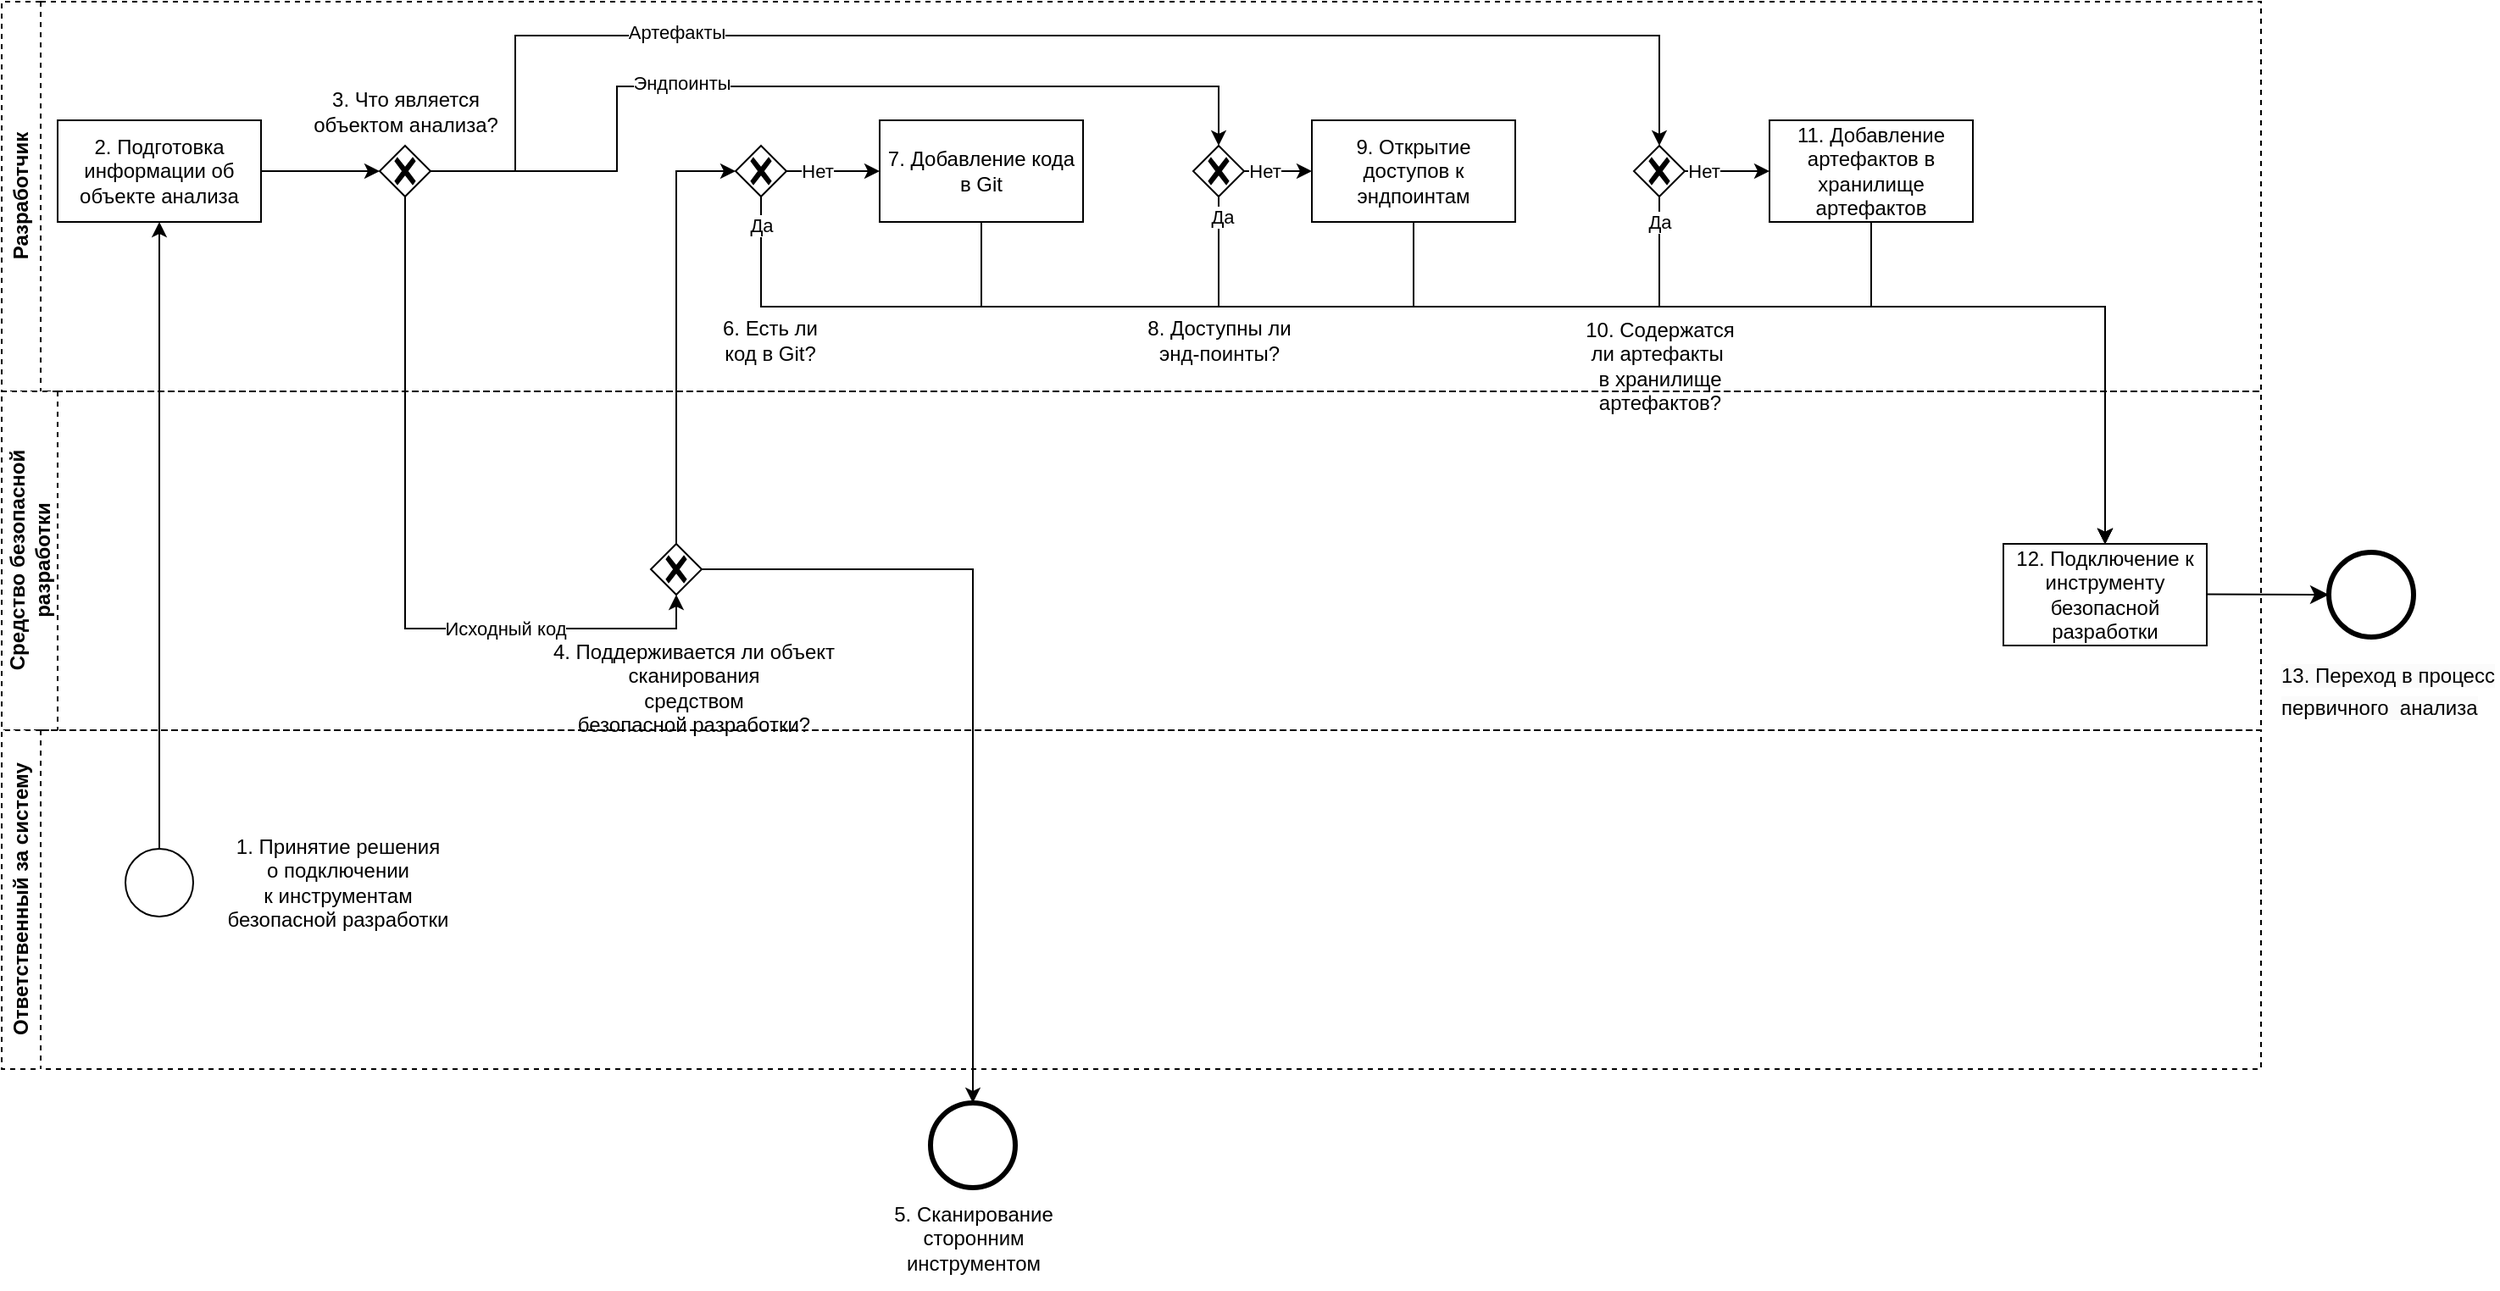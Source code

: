 <mxfile version="21.5.0" type="github" pages="4">
  <diagram id="efCT6NA_U1N-zGDScxzD" name="Подключение">
    <mxGraphModel dx="709" dy="1042" grid="1" gridSize="10" guides="1" tooltips="1" connect="1" arrows="1" fold="1" page="1" pageScale="1" pageWidth="827" pageHeight="1169" math="0" shadow="0">
      <root>
        <mxCell id="0" />
        <mxCell id="1" parent="0" />
        <mxCell id="2MI9nc2WKSyvKJofNNem-37" value="5. Сканирование &lt;br&gt;сторонним &lt;br&gt;инструментом" style="text;html=1;align=center;verticalAlign=middle;resizable=0;points=[];autosize=1;strokeColor=none;fillColor=none;" parent="1" vertex="1">
          <mxGeometry x="1340" y="700" width="120" height="60" as="geometry" />
        </mxCell>
        <mxCell id="RozgLljoWX_2lORCVmks-1" value="Разработчик" style="swimlane;horizontal=0;whiteSpace=wrap;html=1;dashed=1;" parent="1" vertex="1">
          <mxGeometry x="827" width="1333" height="230" as="geometry" />
        </mxCell>
        <mxCell id="2MI9nc2WKSyvKJofNNem-28" value="6. Есть ли &lt;br&gt;код в Git?" style="text;html=1;align=center;verticalAlign=middle;resizable=0;points=[];autosize=1;strokeColor=none;fillColor=none;" parent="RozgLljoWX_2lORCVmks-1" vertex="1">
          <mxGeometry x="413" y="180" width="80" height="40" as="geometry" />
        </mxCell>
        <mxCell id="cXYeHKxGvZr56QGktnRZ-13" style="edgeStyle=orthogonalEdgeStyle;rounded=0;orthogonalLoop=1;jettySize=auto;html=1;entryX=0.5;entryY=0;entryDx=0;entryDy=0;entryPerimeter=0;" parent="RozgLljoWX_2lORCVmks-1" source="Sn9rz1e35mkyTyQ7obq8-4" target="Sn9rz1e35mkyTyQ7obq8-11" edge="1">
          <mxGeometry relative="1" as="geometry">
            <Array as="points">
              <mxPoint x="363" y="100" />
              <mxPoint x="363" y="50" />
              <mxPoint x="718" y="50" />
            </Array>
          </mxGeometry>
        </mxCell>
        <mxCell id="cXYeHKxGvZr56QGktnRZ-23" value="Эндпоинты" style="edgeLabel;html=1;align=center;verticalAlign=middle;resizable=0;points=[];" parent="cXYeHKxGvZr56QGktnRZ-13" vertex="1" connectable="0">
          <mxGeometry x="-0.281" y="2" relative="1" as="geometry">
            <mxPoint as="offset" />
          </mxGeometry>
        </mxCell>
        <mxCell id="cXYeHKxGvZr56QGktnRZ-14" style="edgeStyle=orthogonalEdgeStyle;rounded=0;orthogonalLoop=1;jettySize=auto;html=1;entryX=0.5;entryY=0;entryDx=0;entryDy=0;entryPerimeter=0;" parent="RozgLljoWX_2lORCVmks-1" source="Sn9rz1e35mkyTyQ7obq8-4" target="Sn9rz1e35mkyTyQ7obq8-15" edge="1">
          <mxGeometry relative="1" as="geometry">
            <Array as="points">
              <mxPoint x="303" y="100" />
              <mxPoint x="303" y="20" />
              <mxPoint x="978" y="20" />
            </Array>
          </mxGeometry>
        </mxCell>
        <mxCell id="cXYeHKxGvZr56QGktnRZ-24" value="Артефакты" style="edgeLabel;html=1;align=center;verticalAlign=middle;resizable=0;points=[];" parent="cXYeHKxGvZr56QGktnRZ-14" vertex="1" connectable="0">
          <mxGeometry x="-0.513" y="2" relative="1" as="geometry">
            <mxPoint x="13" as="offset" />
          </mxGeometry>
        </mxCell>
        <mxCell id="Sn9rz1e35mkyTyQ7obq8-4" value="" style="points=[[0.25,0.25,0],[0.5,0,0],[0.75,0.25,0],[1,0.5,0],[0.75,0.75,0],[0.5,1,0],[0.25,0.75,0],[0,0.5,0]];shape=mxgraph.bpmn.gateway2;html=1;verticalLabelPosition=bottom;labelBackgroundColor=#ffffff;verticalAlign=top;align=center;perimeter=rhombusPerimeter;outlineConnect=0;outline=none;symbol=none;gwType=exclusive;" parent="RozgLljoWX_2lORCVmks-1" vertex="1">
          <mxGeometry x="223" y="85" width="30" height="30" as="geometry" />
        </mxCell>
        <mxCell id="Sn9rz1e35mkyTyQ7obq8-5" value="3. Что является &lt;br&gt;объектом анализа?" style="text;html=1;align=center;verticalAlign=middle;resizable=0;points=[];autosize=1;strokeColor=none;fillColor=none;rotation=0;" parent="RozgLljoWX_2lORCVmks-1" vertex="1">
          <mxGeometry x="173" y="45" width="130" height="40" as="geometry" />
        </mxCell>
        <mxCell id="Sn9rz1e35mkyTyQ7obq8-19" style="edgeStyle=orthogonalEdgeStyle;rounded=0;orthogonalLoop=1;jettySize=auto;html=1;entryX=0;entryY=0.5;entryDx=0;entryDy=0;" parent="RozgLljoWX_2lORCVmks-1" source="Sn9rz1e35mkyTyQ7obq8-7" target="2MI9nc2WKSyvKJofNNem-39" edge="1">
          <mxGeometry relative="1" as="geometry">
            <Array as="points">
              <mxPoint x="493" y="100" />
              <mxPoint x="493" y="100" />
            </Array>
          </mxGeometry>
        </mxCell>
        <mxCell id="Sn9rz1e35mkyTyQ7obq8-43" value="Нет" style="edgeLabel;html=1;align=center;verticalAlign=middle;resizable=0;points=[];" parent="Sn9rz1e35mkyTyQ7obq8-19" vertex="1" connectable="0">
          <mxGeometry x="-0.351" y="-1" relative="1" as="geometry">
            <mxPoint y="-1" as="offset" />
          </mxGeometry>
        </mxCell>
        <mxCell id="Sn9rz1e35mkyTyQ7obq8-7" value="" style="points=[[0.25,0.25,0],[0.5,0,0],[0.75,0.25,0],[1,0.5,0],[0.75,0.75,0],[0.5,1,0],[0.25,0.75,0],[0,0.5,0]];shape=mxgraph.bpmn.gateway2;html=1;verticalLabelPosition=bottom;labelBackgroundColor=#ffffff;verticalAlign=top;align=center;perimeter=rhombusPerimeter;outlineConnect=0;outline=none;symbol=none;gwType=exclusive;" parent="RozgLljoWX_2lORCVmks-1" vertex="1">
          <mxGeometry x="433" y="85" width="30" height="30" as="geometry" />
        </mxCell>
        <mxCell id="Sn9rz1e35mkyTyQ7obq8-22" style="edgeStyle=orthogonalEdgeStyle;rounded=0;orthogonalLoop=1;jettySize=auto;html=1;entryX=0;entryY=0.5;entryDx=0;entryDy=0;" parent="RozgLljoWX_2lORCVmks-1" source="Sn9rz1e35mkyTyQ7obq8-11" target="Sn9rz1e35mkyTyQ7obq8-21" edge="1">
          <mxGeometry relative="1" as="geometry">
            <Array as="points">
              <mxPoint x="753" y="100" />
              <mxPoint x="753" y="100" />
            </Array>
          </mxGeometry>
        </mxCell>
        <mxCell id="Sn9rz1e35mkyTyQ7obq8-47" value="Нет" style="edgeLabel;html=1;align=center;verticalAlign=middle;resizable=0;points=[];" parent="Sn9rz1e35mkyTyQ7obq8-22" vertex="1" connectable="0">
          <mxGeometry x="-0.42" relative="1" as="geometry">
            <mxPoint as="offset" />
          </mxGeometry>
        </mxCell>
        <mxCell id="Sn9rz1e35mkyTyQ7obq8-11" value="" style="points=[[0.25,0.25,0],[0.5,0,0],[0.75,0.25,0],[1,0.5,0],[0.75,0.75,0],[0.5,1,0],[0.25,0.75,0],[0,0.5,0]];shape=mxgraph.bpmn.gateway2;html=1;verticalLabelPosition=bottom;labelBackgroundColor=#ffffff;verticalAlign=top;align=center;perimeter=rhombusPerimeter;outlineConnect=0;outline=none;symbol=none;gwType=exclusive;" parent="RozgLljoWX_2lORCVmks-1" vertex="1">
          <mxGeometry x="703" y="85" width="30" height="30" as="geometry" />
        </mxCell>
        <mxCell id="Sn9rz1e35mkyTyQ7obq8-30" style="edgeStyle=orthogonalEdgeStyle;rounded=0;orthogonalLoop=1;jettySize=auto;html=1;entryX=0;entryY=0.5;entryDx=0;entryDy=0;" parent="RozgLljoWX_2lORCVmks-1" source="Sn9rz1e35mkyTyQ7obq8-15" target="Sn9rz1e35mkyTyQ7obq8-29" edge="1">
          <mxGeometry relative="1" as="geometry">
            <Array as="points">
              <mxPoint x="1013" y="100" />
              <mxPoint x="1013" y="100" />
            </Array>
          </mxGeometry>
        </mxCell>
        <mxCell id="Sn9rz1e35mkyTyQ7obq8-49" value="Нет" style="edgeLabel;html=1;align=center;verticalAlign=middle;resizable=0;points=[];" parent="Sn9rz1e35mkyTyQ7obq8-30" vertex="1" connectable="0">
          <mxGeometry x="-0.552" y="-1" relative="1" as="geometry">
            <mxPoint y="-1" as="offset" />
          </mxGeometry>
        </mxCell>
        <mxCell id="Sn9rz1e35mkyTyQ7obq8-15" value="" style="points=[[0.25,0.25,0],[0.5,0,0],[0.75,0.25,0],[1,0.5,0],[0.75,0.75,0],[0.5,1,0],[0.25,0.75,0],[0,0.5,0]];shape=mxgraph.bpmn.gateway2;html=1;verticalLabelPosition=bottom;labelBackgroundColor=#ffffff;verticalAlign=top;align=center;perimeter=rhombusPerimeter;outlineConnect=0;outline=none;symbol=none;gwType=exclusive;" parent="RozgLljoWX_2lORCVmks-1" vertex="1">
          <mxGeometry x="963" y="85" width="30" height="30" as="geometry" />
        </mxCell>
        <mxCell id="2MI9nc2WKSyvKJofNNem-39" value="7. Добавление кода в Git" style="rounded=0;whiteSpace=wrap;html=1;" parent="RozgLljoWX_2lORCVmks-1" vertex="1">
          <mxGeometry x="518" y="70" width="120" height="60" as="geometry" />
        </mxCell>
        <mxCell id="Sn9rz1e35mkyTyQ7obq8-21" value="9. Открытие доступов к эндпоинтам" style="rounded=0;whiteSpace=wrap;html=1;" parent="RozgLljoWX_2lORCVmks-1" vertex="1">
          <mxGeometry x="773" y="70" width="120" height="60" as="geometry" />
        </mxCell>
        <mxCell id="Sn9rz1e35mkyTyQ7obq8-29" value="11. Добавление артефактов в хранилище артефактов" style="rounded=0;whiteSpace=wrap;html=1;" parent="RozgLljoWX_2lORCVmks-1" vertex="1">
          <mxGeometry x="1043" y="70" width="120" height="60" as="geometry" />
        </mxCell>
        <mxCell id="cXYeHKxGvZr56QGktnRZ-7" style="edgeStyle=orthogonalEdgeStyle;rounded=0;orthogonalLoop=1;jettySize=auto;html=1;entryX=0;entryY=0.5;entryDx=0;entryDy=0;entryPerimeter=0;" parent="RozgLljoWX_2lORCVmks-1" source="cXYeHKxGvZr56QGktnRZ-5" target="Sn9rz1e35mkyTyQ7obq8-4" edge="1">
          <mxGeometry relative="1" as="geometry" />
        </mxCell>
        <mxCell id="cXYeHKxGvZr56QGktnRZ-5" value="2. Подготовка информации об объекте анализа" style="rounded=0;whiteSpace=wrap;html=1;" parent="RozgLljoWX_2lORCVmks-1" vertex="1">
          <mxGeometry x="33" y="70" width="120" height="60" as="geometry" />
        </mxCell>
        <mxCell id="Sn9rz1e35mkyTyQ7obq8-16" value="8. Доступны ли &lt;br&gt;энд-поинты?" style="text;html=1;align=center;verticalAlign=middle;resizable=0;points=[];autosize=1;strokeColor=none;fillColor=none;" parent="RozgLljoWX_2lORCVmks-1" vertex="1">
          <mxGeometry x="663" y="180" width="110" height="40" as="geometry" />
        </mxCell>
        <mxCell id="Sn9rz1e35mkyTyQ7obq8-8" value="10. Содержатся &lt;br&gt;ли артефакты&amp;nbsp;&lt;br&gt;в хранилище &lt;br&gt;артефактов?" style="text;html=1;align=center;verticalAlign=middle;resizable=0;points=[];autosize=1;strokeColor=none;fillColor=none;" parent="RozgLljoWX_2lORCVmks-1" vertex="1">
          <mxGeometry x="923" y="180" width="110" height="70" as="geometry" />
        </mxCell>
        <mxCell id="RozgLljoWX_2lORCVmks-2" value="Средство безопасной разработки" style="swimlane;horizontal=0;whiteSpace=wrap;html=1;startSize=33;dashed=1;" parent="1" vertex="1">
          <mxGeometry x="827" y="230" width="1333" height="200" as="geometry" />
        </mxCell>
        <mxCell id="2MI9nc2WKSyvKJofNNem-30" value="" style="points=[[0.25,0.25,0],[0.5,0,0],[0.75,0.25,0],[1,0.5,0],[0.75,0.75,0],[0.5,1,0],[0.25,0.75,0],[0,0.5,0]];shape=mxgraph.bpmn.gateway2;html=1;verticalLabelPosition=bottom;labelBackgroundColor=#ffffff;verticalAlign=top;align=center;perimeter=rhombusPerimeter;outlineConnect=0;outline=none;symbol=none;gwType=exclusive;" parent="RozgLljoWX_2lORCVmks-2" vertex="1">
          <mxGeometry x="383" y="90" width="30" height="30" as="geometry" />
        </mxCell>
        <mxCell id="2MI9nc2WKSyvKJofNNem-31" value="4. Поддерживается ли объект&lt;br&gt;сканирования&lt;br&gt;средством &lt;br&gt;безопасной разработки?" style="text;html=1;align=center;verticalAlign=middle;resizable=0;points=[];autosize=1;strokeColor=none;fillColor=none;rotation=0;" parent="RozgLljoWX_2lORCVmks-2" vertex="1">
          <mxGeometry x="313" y="140" width="190" height="70" as="geometry" />
        </mxCell>
        <mxCell id="2MI9nc2WKSyvKJofNNem-40" value="12. Подключение к инструменту безопасной разработки" style="rounded=0;whiteSpace=wrap;html=1;" parent="RozgLljoWX_2lORCVmks-2" vertex="1">
          <mxGeometry x="1181" y="90" width="120" height="60" as="geometry" />
        </mxCell>
        <mxCell id="RozgLljoWX_2lORCVmks-3" value="Ответственный за систему" style="swimlane;horizontal=0;whiteSpace=wrap;html=1;startSize=23;dashed=1;" parent="1" vertex="1">
          <mxGeometry x="827" y="430" width="1333" height="200" as="geometry" />
        </mxCell>
        <mxCell id="cXYeHKxGvZr56QGktnRZ-4" value="" style="ellipse;whiteSpace=wrap;html=1;aspect=fixed;" parent="RozgLljoWX_2lORCVmks-3" vertex="1">
          <mxGeometry x="73" y="70" width="40" height="40" as="geometry" />
        </mxCell>
        <mxCell id="cXYeHKxGvZr56QGktnRZ-3" value="1. Принятие решения &lt;br&gt;о подключении &lt;br&gt;к инструментам &lt;br&gt;безопасной разработки" style="text;html=1;align=center;verticalAlign=middle;resizable=0;points=[];autosize=1;strokeColor=none;fillColor=none;" parent="RozgLljoWX_2lORCVmks-3" vertex="1">
          <mxGeometry x="123" y="55" width="150" height="70" as="geometry" />
        </mxCell>
        <mxCell id="emMtnCQZjsncJLwZG1bw-9" style="edgeStyle=orthogonalEdgeStyle;rounded=0;orthogonalLoop=1;jettySize=auto;html=1;" parent="1" source="2MI9nc2WKSyvKJofNNem-30" target="o6546WC1DhHkFka0Efin-1" edge="1">
          <mxGeometry relative="1" as="geometry">
            <mxPoint x="1400" y="660" as="targetPoint" />
          </mxGeometry>
        </mxCell>
        <mxCell id="cXYeHKxGvZr56QGktnRZ-6" style="edgeStyle=orthogonalEdgeStyle;rounded=0;orthogonalLoop=1;jettySize=auto;html=1;entryX=0.5;entryY=1;entryDx=0;entryDy=0;" parent="1" source="cXYeHKxGvZr56QGktnRZ-4" target="cXYeHKxGvZr56QGktnRZ-5" edge="1">
          <mxGeometry relative="1" as="geometry" />
        </mxCell>
        <mxCell id="cXYeHKxGvZr56QGktnRZ-9" style="edgeStyle=orthogonalEdgeStyle;rounded=0;orthogonalLoop=1;jettySize=auto;html=1;entryX=0;entryY=0.5;entryDx=0;entryDy=0;entryPerimeter=0;" parent="1" source="2MI9nc2WKSyvKJofNNem-30" target="Sn9rz1e35mkyTyQ7obq8-7" edge="1">
          <mxGeometry relative="1" as="geometry">
            <Array as="points">
              <mxPoint x="1225" y="100" />
            </Array>
          </mxGeometry>
        </mxCell>
        <mxCell id="cXYeHKxGvZr56QGktnRZ-10" style="edgeStyle=orthogonalEdgeStyle;rounded=0;orthogonalLoop=1;jettySize=auto;html=1;entryX=0.5;entryY=1;entryDx=0;entryDy=0;entryPerimeter=0;exitX=0.5;exitY=1;exitDx=0;exitDy=0;exitPerimeter=0;" parent="1" source="Sn9rz1e35mkyTyQ7obq8-4" target="2MI9nc2WKSyvKJofNNem-30" edge="1">
          <mxGeometry relative="1" as="geometry" />
        </mxCell>
        <mxCell id="cXYeHKxGvZr56QGktnRZ-22" value="Исходный код" style="edgeLabel;html=1;align=center;verticalAlign=middle;resizable=0;points=[];" parent="cXYeHKxGvZr56QGktnRZ-10" vertex="1" connectable="0">
          <mxGeometry x="0.411" y="3" relative="1" as="geometry">
            <mxPoint x="7" y="3" as="offset" />
          </mxGeometry>
        </mxCell>
        <mxCell id="cXYeHKxGvZr56QGktnRZ-11" style="edgeStyle=orthogonalEdgeStyle;rounded=0;orthogonalLoop=1;jettySize=auto;html=1;entryX=0.5;entryY=0;entryDx=0;entryDy=0;" parent="1" source="Sn9rz1e35mkyTyQ7obq8-7" target="2MI9nc2WKSyvKJofNNem-40" edge="1">
          <mxGeometry relative="1" as="geometry">
            <Array as="points">
              <mxPoint x="1275" y="180" />
              <mxPoint x="2068" y="180" />
            </Array>
          </mxGeometry>
        </mxCell>
        <mxCell id="cXYeHKxGvZr56QGktnRZ-19" value="Да" style="edgeLabel;html=1;align=center;verticalAlign=middle;resizable=0;points=[];" parent="cXYeHKxGvZr56QGktnRZ-11" vertex="1" connectable="0">
          <mxGeometry x="-0.966" relative="1" as="geometry">
            <mxPoint as="offset" />
          </mxGeometry>
        </mxCell>
        <mxCell id="cXYeHKxGvZr56QGktnRZ-12" style="edgeStyle=orthogonalEdgeStyle;rounded=0;orthogonalLoop=1;jettySize=auto;html=1;" parent="1" source="2MI9nc2WKSyvKJofNNem-39" target="2MI9nc2WKSyvKJofNNem-40" edge="1">
          <mxGeometry relative="1" as="geometry">
            <Array as="points">
              <mxPoint x="1405" y="180" />
              <mxPoint x="2068" y="180" />
            </Array>
          </mxGeometry>
        </mxCell>
        <mxCell id="cXYeHKxGvZr56QGktnRZ-15" style="edgeStyle=orthogonalEdgeStyle;rounded=0;orthogonalLoop=1;jettySize=auto;html=1;entryX=0.5;entryY=0;entryDx=0;entryDy=0;" parent="1" source="Sn9rz1e35mkyTyQ7obq8-11" target="2MI9nc2WKSyvKJofNNem-40" edge="1">
          <mxGeometry relative="1" as="geometry">
            <Array as="points">
              <mxPoint x="1545" y="180" />
              <mxPoint x="2068" y="180" />
            </Array>
          </mxGeometry>
        </mxCell>
        <mxCell id="cXYeHKxGvZr56QGktnRZ-20" value="Да" style="edgeLabel;html=1;align=center;verticalAlign=middle;resizable=0;points=[];" parent="cXYeHKxGvZr56QGktnRZ-15" vertex="1" connectable="0">
          <mxGeometry x="-0.967" y="2" relative="1" as="geometry">
            <mxPoint as="offset" />
          </mxGeometry>
        </mxCell>
        <mxCell id="cXYeHKxGvZr56QGktnRZ-16" style="edgeStyle=orthogonalEdgeStyle;rounded=0;orthogonalLoop=1;jettySize=auto;html=1;entryX=0.5;entryY=0;entryDx=0;entryDy=0;" parent="1" source="Sn9rz1e35mkyTyQ7obq8-21" target="2MI9nc2WKSyvKJofNNem-40" edge="1">
          <mxGeometry relative="1" as="geometry">
            <Array as="points">
              <mxPoint x="1660" y="180" />
              <mxPoint x="2068" y="180" />
            </Array>
          </mxGeometry>
        </mxCell>
        <mxCell id="cXYeHKxGvZr56QGktnRZ-17" style="edgeStyle=orthogonalEdgeStyle;rounded=0;orthogonalLoop=1;jettySize=auto;html=1;entryX=0.5;entryY=0;entryDx=0;entryDy=0;" parent="1" source="Sn9rz1e35mkyTyQ7obq8-15" target="2MI9nc2WKSyvKJofNNem-40" edge="1">
          <mxGeometry relative="1" as="geometry">
            <Array as="points">
              <mxPoint x="1805" y="180" />
              <mxPoint x="2068" y="180" />
            </Array>
          </mxGeometry>
        </mxCell>
        <mxCell id="cXYeHKxGvZr56QGktnRZ-21" value="Да" style="edgeLabel;html=1;align=center;verticalAlign=middle;resizable=0;points=[];" parent="cXYeHKxGvZr56QGktnRZ-17" vertex="1" connectable="0">
          <mxGeometry x="-0.908" y="1" relative="1" as="geometry">
            <mxPoint x="-1" y="-7" as="offset" />
          </mxGeometry>
        </mxCell>
        <mxCell id="cXYeHKxGvZr56QGktnRZ-18" style="edgeStyle=orthogonalEdgeStyle;rounded=0;orthogonalLoop=1;jettySize=auto;html=1;entryX=0.5;entryY=0;entryDx=0;entryDy=0;" parent="1" source="Sn9rz1e35mkyTyQ7obq8-29" target="2MI9nc2WKSyvKJofNNem-40" edge="1">
          <mxGeometry relative="1" as="geometry">
            <Array as="points">
              <mxPoint x="1930" y="180" />
              <mxPoint x="2068" y="180" />
            </Array>
          </mxGeometry>
        </mxCell>
        <mxCell id="TZS3rNzc2IVc-SQ_6X1m-1" value="&lt;span style=&quot;color: rgb(0, 0, 0); font-family: Helvetica; font-size: 12px; font-style: normal; font-variant-ligatures: normal; font-variant-caps: normal; font-weight: 400; letter-spacing: normal; orphans: 2; text-align: center; text-indent: 0px; text-transform: none; widows: 2; word-spacing: 0px; -webkit-text-stroke-width: 0px; background-color: rgb(251, 251, 251); text-decoration-thickness: initial; text-decoration-style: initial; text-decoration-color: initial; float: none; display: inline !important;&quot;&gt;13. Переход в процесс первичного&amp;nbsp; анализа&lt;/span&gt;" style="text;whiteSpace=wrap;html=1;fontSize=16;" vertex="1" parent="1">
          <mxGeometry x="2170" y="380" width="130" height="60" as="geometry" />
        </mxCell>
        <mxCell id="TZS3rNzc2IVc-SQ_6X1m-3" value="" style="points=[[0.145,0.145,0],[0.5,0,0],[0.855,0.145,0],[1,0.5,0],[0.855,0.855,0],[0.5,1,0],[0.145,0.855,0],[0,0.5,0]];shape=mxgraph.bpmn.event;html=1;verticalLabelPosition=bottom;labelBackgroundColor=#ffffff;verticalAlign=top;align=center;perimeter=ellipsePerimeter;outlineConnect=0;aspect=fixed;outline=end;symbol=terminate2;fontSize=16;" vertex="1" parent="1">
          <mxGeometry x="2200" y="325" width="50" height="50" as="geometry" />
        </mxCell>
        <mxCell id="MUCyAVkktNIkD2awZicV-1" style="edgeStyle=none;curved=1;rounded=0;orthogonalLoop=1;jettySize=auto;html=1;fontSize=12;startSize=8;endSize=8;entryX=0;entryY=0.5;entryDx=0;entryDy=0;entryPerimeter=0;" edge="1" parent="1" target="TZS3rNzc2IVc-SQ_6X1m-3">
          <mxGeometry relative="1" as="geometry">
            <mxPoint x="2180" y="349.76" as="targetPoint" />
            <mxPoint x="2128" y="349.76" as="sourcePoint" />
          </mxGeometry>
        </mxCell>
        <mxCell id="o6546WC1DhHkFka0Efin-1" value="" style="points=[[0.145,0.145,0],[0.5,0,0],[0.855,0.145,0],[1,0.5,0],[0.855,0.855,0],[0.5,1,0],[0.145,0.855,0],[0,0.5,0]];shape=mxgraph.bpmn.event;html=1;verticalLabelPosition=bottom;labelBackgroundColor=#ffffff;verticalAlign=top;align=center;perimeter=ellipsePerimeter;outlineConnect=0;aspect=fixed;outline=end;symbol=terminate2;fontSize=16;" vertex="1" parent="1">
          <mxGeometry x="1375" y="650" width="50" height="50" as="geometry" />
        </mxCell>
      </root>
    </mxGraphModel>
  </diagram>
  <diagram name="Анализ" id="8-mOzE-NY5Z0UQBYUUM3">
    <mxGraphModel dx="1182" dy="1363" grid="1" gridSize="10" guides="1" tooltips="1" connect="1" arrows="1" fold="1" page="1" pageScale="1" pageWidth="827" pageHeight="1169" math="0" shadow="0">
      <root>
        <mxCell id="0" />
        <mxCell id="1" parent="0" />
        <mxCell id="5CCJTt-HanSpL9UafTNk-30" value="8. Переход в процесс &lt;br&gt;работы с дефектами&lt;br&gt;&amp;nbsp;безопасности&amp;nbsp;" style="text;html=1;align=center;verticalAlign=middle;resizable=0;points=[];autosize=1;strokeColor=none;fillColor=none;" parent="1" vertex="1">
          <mxGeometry x="2345" y="680" width="140" height="60" as="geometry" />
        </mxCell>
        <mxCell id="7MQ-dgEWHb44Jd_RwKsL-1" value="Разработчик" style="swimlane;horizontal=0;whiteSpace=wrap;html=1;dashed=1;" parent="1" vertex="1">
          <mxGeometry x="827" width="2003" height="200" as="geometry" />
        </mxCell>
        <mxCell id="5CCJTt-HanSpL9UafTNk-4" value="1. Идентификация объекта сканирования" style="rounded=0;whiteSpace=wrap;html=1;" parent="7MQ-dgEWHb44Jd_RwKsL-1" vertex="1">
          <mxGeometry x="175" y="70" width="120" height="60" as="geometry" />
        </mxCell>
        <mxCell id="nfqhU_XQqNIKJn3SgHcV-14" style="edgeStyle=none;curved=1;rounded=0;orthogonalLoop=1;jettySize=auto;html=1;entryX=0;entryY=0.5;entryDx=0;entryDy=0;fontSize=12;startSize=8;endSize=8;" edge="1" parent="7MQ-dgEWHb44Jd_RwKsL-1" source="5CCJTt-HanSpL9UafTNk-7" target="nfqhU_XQqNIKJn3SgHcV-13">
          <mxGeometry relative="1" as="geometry" />
        </mxCell>
        <mxCell id="5CCJTt-HanSpL9UafTNk-7" value="4. Разбор результатов сканирования" style="rounded=0;whiteSpace=wrap;html=1;" parent="7MQ-dgEWHb44Jd_RwKsL-1" vertex="1">
          <mxGeometry x="503" y="70" width="120" height="60" as="geometry" />
        </mxCell>
        <mxCell id="5CCJTt-HanSpL9UafTNk-14" value="9. Выставление срабатыванию комментариев" style="rounded=0;whiteSpace=wrap;html=1;" parent="7MQ-dgEWHb44Jd_RwKsL-1" vertex="1">
          <mxGeometry x="1193" y="75" width="120" height="60" as="geometry" />
        </mxCell>
        <mxCell id="nfqhU_XQqNIKJn3SgHcV-18" style="edgeStyle=none;curved=1;rounded=0;orthogonalLoop=1;jettySize=auto;html=1;entryX=0;entryY=0.5;entryDx=0;entryDy=0;fontSize=12;startSize=8;endSize=8;" edge="1" parent="7MQ-dgEWHb44Jd_RwKsL-1" source="5CCJTt-HanSpL9UafTNk-9" target="nfqhU_XQqNIKJn3SgHcV-17">
          <mxGeometry relative="1" as="geometry" />
        </mxCell>
        <mxCell id="5CCJTt-HanSpL9UafTNk-9" value="" style="points=[[0.25,0.25,0],[0.5,0,0],[0.75,0.25,0],[1,0.5,0],[0.75,0.75,0],[0.5,1,0],[0.25,0.75,0],[0,0.5,0]];shape=mxgraph.bpmn.gateway2;html=1;verticalLabelPosition=bottom;labelBackgroundColor=#ffffff;verticalAlign=top;align=center;perimeter=rhombusPerimeter;outlineConnect=0;outline=none;symbol=none;gwType=exclusive;" parent="7MQ-dgEWHb44Jd_RwKsL-1" vertex="1">
          <mxGeometry x="803" y="85" width="30" height="30" as="geometry" />
        </mxCell>
        <mxCell id="eDJONaaxoY0N4I_1FmMI-23" style="edgeStyle=orthogonalEdgeStyle;rounded=0;orthogonalLoop=1;jettySize=auto;html=1;entryX=0.5;entryY=0;entryDx=0;entryDy=0;" parent="7MQ-dgEWHb44Jd_RwKsL-1" source="eDJONaaxoY0N4I_1FmMI-16" target="5CCJTt-HanSpL9UafTNk-14" edge="1">
          <mxGeometry relative="1" as="geometry">
            <Array as="points">
              <mxPoint x="1058" y="50" />
              <mxPoint x="1253" y="50" />
            </Array>
          </mxGeometry>
        </mxCell>
        <mxCell id="g50ZEGgNrOTHrNXHZrjZ-4" value="Нет" style="edgeLabel;html=1;align=center;verticalAlign=middle;resizable=0;points=[];" parent="eDJONaaxoY0N4I_1FmMI-23" vertex="1" connectable="0">
          <mxGeometry x="-0.909" relative="1" as="geometry">
            <mxPoint as="offset" />
          </mxGeometry>
        </mxCell>
        <mxCell id="eDJONaaxoY0N4I_1FmMI-16" value="" style="points=[[0.25,0.25,0],[0.5,0,0],[0.75,0.25,0],[1,0.5,0],[0.75,0.75,0],[0.5,1,0],[0.25,0.75,0],[0,0.5,0]];shape=mxgraph.bpmn.gateway2;html=1;verticalLabelPosition=bottom;labelBackgroundColor=#ffffff;verticalAlign=top;align=center;perimeter=rhombusPerimeter;outlineConnect=0;outline=none;symbol=none;gwType=exclusive;" parent="7MQ-dgEWHb44Jd_RwKsL-1" vertex="1">
          <mxGeometry x="1043" y="85" width="30" height="30" as="geometry" />
        </mxCell>
        <mxCell id="nfqhU_XQqNIKJn3SgHcV-4" style="edgeStyle=none;curved=1;rounded=0;orthogonalLoop=1;jettySize=auto;html=1;entryX=0;entryY=0.5;entryDx=0;entryDy=0;fontSize=12;startSize=8;endSize=8;" edge="1" parent="7MQ-dgEWHb44Jd_RwKsL-1" source="nfqhU_XQqNIKJn3SgHcV-1" target="5CCJTt-HanSpL9UafTNk-4">
          <mxGeometry relative="1" as="geometry" />
        </mxCell>
        <mxCell id="nfqhU_XQqNIKJn3SgHcV-1" value="" style="ellipse;whiteSpace=wrap;html=1;aspect=fixed;fontSize=16;" vertex="1" parent="7MQ-dgEWHb44Jd_RwKsL-1">
          <mxGeometry x="74" y="75" width="50" height="50" as="geometry" />
        </mxCell>
        <mxCell id="nfqhU_XQqNIKJn3SgHcV-2" value="1. Инициирование процесса анализа" style="text;html=1;strokeColor=none;fillColor=none;align=center;verticalAlign=middle;whiteSpace=wrap;rounded=0;fontSize=16;" vertex="1" parent="7MQ-dgEWHb44Jd_RwKsL-1">
          <mxGeometry x="23" y="144" width="152" height="30" as="geometry" />
        </mxCell>
        <mxCell id="nfqhU_XQqNIKJn3SgHcV-15" style="edgeStyle=none;curved=1;rounded=0;orthogonalLoop=1;jettySize=auto;html=1;entryX=0;entryY=0.5;entryDx=0;entryDy=0;entryPerimeter=0;fontSize=12;startSize=8;endSize=8;" edge="1" parent="7MQ-dgEWHb44Jd_RwKsL-1" source="nfqhU_XQqNIKJn3SgHcV-13" target="5CCJTt-HanSpL9UafTNk-9">
          <mxGeometry relative="1" as="geometry" />
        </mxCell>
        <mxCell id="nfqhU_XQqNIKJn3SgHcV-13" value="5. Понятна причина срабатывания?" style="rounded=0;whiteSpace=wrap;html=1;" vertex="1" parent="7MQ-dgEWHb44Jd_RwKsL-1">
          <mxGeometry x="653" y="70" width="120" height="60" as="geometry" />
        </mxCell>
        <mxCell id="HaE-pxfunqLKBgUaqGWv-1" style="edgeStyle=none;curved=1;rounded=0;orthogonalLoop=1;jettySize=auto;html=1;entryX=0;entryY=0.5;entryDx=0;entryDy=0;entryPerimeter=0;fontSize=12;startSize=8;endSize=8;" edge="1" parent="7MQ-dgEWHb44Jd_RwKsL-1" source="nfqhU_XQqNIKJn3SgHcV-17" target="eDJONaaxoY0N4I_1FmMI-16">
          <mxGeometry relative="1" as="geometry" />
        </mxCell>
        <mxCell id="nfqhU_XQqNIKJn3SgHcV-17" value="7. Согласен с найденной уязвимостью?" style="rounded=0;whiteSpace=wrap;html=1;" vertex="1" parent="7MQ-dgEWHb44Jd_RwKsL-1">
          <mxGeometry x="883" y="70" width="120" height="60" as="geometry" />
        </mxCell>
        <mxCell id="HaE-pxfunqLKBgUaqGWv-2" style="edgeStyle=none;curved=1;rounded=0;orthogonalLoop=1;jettySize=auto;html=1;entryX=0.5;entryY=1;entryDx=0;entryDy=0;fontSize=12;startSize=8;endSize=8;" edge="1" parent="7MQ-dgEWHb44Jd_RwKsL-1">
          <mxGeometry relative="1" as="geometry">
            <mxPoint x="1293" y="130" as="sourcePoint" />
            <mxPoint x="1293" y="130" as="targetPoint" />
          </mxGeometry>
        </mxCell>
        <mxCell id="7MQ-dgEWHb44Jd_RwKsL-2" value="Средство безопасной разработки" style="swimlane;horizontal=0;whiteSpace=wrap;html=1;startSize=30;dashed=1;" parent="1" vertex="1">
          <mxGeometry x="827" y="200" width="2003" height="200" as="geometry" />
        </mxCell>
        <mxCell id="5CCJTt-HanSpL9UafTNk-5" value="3. Новые срабатывания получают статус&lt;br&gt;&amp;nbsp;&quot;Требует анализа&quot;" style="rounded=0;whiteSpace=wrap;html=1;" parent="7MQ-dgEWHb44Jd_RwKsL-2" vertex="1">
          <mxGeometry x="414" y="56.25" width="120" height="60" as="geometry" />
        </mxCell>
        <mxCell id="nfqhU_XQqNIKJn3SgHcV-12" style="edgeStyle=none;curved=1;rounded=0;orthogonalLoop=1;jettySize=auto;html=1;entryX=0;entryY=0.5;entryDx=0;entryDy=0;fontSize=12;startSize=8;endSize=8;" edge="1" parent="7MQ-dgEWHb44Jd_RwKsL-2" source="nfqhU_XQqNIKJn3SgHcV-5" target="5CCJTt-HanSpL9UafTNk-5">
          <mxGeometry relative="1" as="geometry" />
        </mxCell>
        <mxCell id="nfqhU_XQqNIKJn3SgHcV-5" value="2. Проведение сканирования" style="rounded=0;whiteSpace=wrap;html=1;" vertex="1" parent="7MQ-dgEWHb44Jd_RwKsL-2">
          <mxGeometry x="263" y="55" width="120" height="60" as="geometry" />
        </mxCell>
        <mxCell id="7MQ-dgEWHb44Jd_RwKsL-3" value="Эксперт УБП" style="swimlane;horizontal=0;whiteSpace=wrap;html=1;dashed=1;" parent="1" vertex="1">
          <mxGeometry x="827" y="400" width="2003" height="200" as="geometry" />
        </mxCell>
        <mxCell id="5CCJTt-HanSpL9UafTNk-13" value="6. Проведение консультации" style="rounded=0;whiteSpace=wrap;html=1;" parent="7MQ-dgEWHb44Jd_RwKsL-3" vertex="1">
          <mxGeometry x="758" y="70" width="120" height="60" as="geometry" />
        </mxCell>
        <mxCell id="eDJONaaxoY0N4I_1FmMI-3" style="edgeStyle=orthogonalEdgeStyle;rounded=0;orthogonalLoop=1;jettySize=auto;html=1;entryX=0;entryY=0.5;entryDx=0;entryDy=0;" parent="7MQ-dgEWHb44Jd_RwKsL-3" source="5CCJTt-HanSpL9UafTNk-16" target="5CCJTt-HanSpL9UafTNk-25" edge="1">
          <mxGeometry relative="1" as="geometry">
            <Array as="points">
              <mxPoint x="1493" y="104" />
              <mxPoint x="1493" y="104" />
            </Array>
          </mxGeometry>
        </mxCell>
        <mxCell id="g50ZEGgNrOTHrNXHZrjZ-7" value="Нет" style="edgeLabel;html=1;align=center;verticalAlign=middle;resizable=0;points=[];" parent="eDJONaaxoY0N4I_1FmMI-3" vertex="1" connectable="0">
          <mxGeometry x="-0.583" y="-1" relative="1" as="geometry">
            <mxPoint as="offset" />
          </mxGeometry>
        </mxCell>
        <mxCell id="eDJONaaxoY0N4I_1FmMI-27" style="edgeStyle=orthogonalEdgeStyle;rounded=0;orthogonalLoop=1;jettySize=auto;html=1;entryX=0.5;entryY=0;entryDx=0;entryDy=0;entryPerimeter=0;" parent="7MQ-dgEWHb44Jd_RwKsL-3" target="RgIxnYH9vECY1nvLYw6N-10" edge="1">
          <mxGeometry relative="1" as="geometry">
            <Array as="points">
              <mxPoint x="1459" y="30" />
              <mxPoint x="1744" y="30" />
            </Array>
            <mxPoint x="1459" y="89" as="sourcePoint" />
            <mxPoint x="1742" y="80" as="targetPoint" />
          </mxGeometry>
        </mxCell>
        <mxCell id="g50ZEGgNrOTHrNXHZrjZ-8" value="Да" style="edgeLabel;html=1;align=center;verticalAlign=middle;resizable=0;points=[];" parent="eDJONaaxoY0N4I_1FmMI-27" vertex="1" connectable="0">
          <mxGeometry x="-0.91" relative="1" as="geometry">
            <mxPoint as="offset" />
          </mxGeometry>
        </mxCell>
        <mxCell id="5CCJTt-HanSpL9UafTNk-16" value="" style="points=[[0.25,0.25,0],[0.5,0,0],[0.75,0.25,0],[1,0.5,0],[0.75,0.75,0],[0.5,1,0],[0.25,0.75,0],[0,0.5,0]];shape=mxgraph.bpmn.gateway2;html=1;verticalLabelPosition=bottom;labelBackgroundColor=#ffffff;verticalAlign=top;align=center;perimeter=rhombusPerimeter;outlineConnect=0;outline=none;symbol=none;gwType=exclusive;" parent="7MQ-dgEWHb44Jd_RwKsL-3" vertex="1">
          <mxGeometry x="1443" y="89" width="30" height="30" as="geometry" />
        </mxCell>
        <mxCell id="5CCJTt-HanSpL9UafTNk-25" value="11. Выставление статуса &quot;Обсуждение&quot;" style="rounded=0;whiteSpace=wrap;html=1;" parent="7MQ-dgEWHb44Jd_RwKsL-3" vertex="1">
          <mxGeometry x="1533" y="74" width="120" height="60" as="geometry" />
        </mxCell>
        <mxCell id="eDJONaaxoY0N4I_1FmMI-11" value="13. Выставление статуса &quot;Подтвержденное срабатывание&quot;" style="rounded=0;whiteSpace=wrap;html=1;" parent="7MQ-dgEWHb44Jd_RwKsL-3" vertex="1">
          <mxGeometry x="1843" y="74" width="120" height="60" as="geometry" />
        </mxCell>
        <mxCell id="RgIxnYH9vECY1nvLYw6N-7" style="edgeStyle=none;curved=1;rounded=0;orthogonalLoop=1;jettySize=auto;html=1;entryX=0;entryY=0.5;entryDx=0;entryDy=0;entryPerimeter=0;fontSize=12;startSize=8;endSize=8;" edge="1" parent="7MQ-dgEWHb44Jd_RwKsL-3" source="RgIxnYH9vECY1nvLYw6N-4" target="5CCJTt-HanSpL9UafTNk-16">
          <mxGeometry relative="1" as="geometry" />
        </mxCell>
        <mxCell id="RgIxnYH9vECY1nvLYw6N-4" value="10. Является ли&lt;br style=&quot;border-color: var(--border-color);&quot;&gt;&lt;span style=&quot;&quot;&gt;оставленный комментарий&lt;/span&gt;&lt;br style=&quot;border-color: var(--border-color);&quot;&gt;&lt;span style=&quot;&quot;&gt;основанием считать&lt;/span&gt;&lt;br style=&quot;border-color: var(--border-color);&quot;&gt;&lt;span style=&quot;&quot;&gt;срабатывание ложным?&lt;/span&gt;" style="rounded=0;whiteSpace=wrap;html=1;" vertex="1" parent="7MQ-dgEWHb44Jd_RwKsL-3">
          <mxGeometry x="1174.5" y="74" width="157" height="60" as="geometry" />
        </mxCell>
        <mxCell id="RgIxnYH9vECY1nvLYw6N-8" style="edgeStyle=none;curved=1;rounded=0;orthogonalLoop=1;jettySize=auto;html=1;exitX=0.25;exitY=0;exitDx=0;exitDy=0;fontSize=12;startSize=8;endSize=8;" edge="1" parent="7MQ-dgEWHb44Jd_RwKsL-3" source="RgIxnYH9vECY1nvLYw6N-4" target="RgIxnYH9vECY1nvLYw6N-4">
          <mxGeometry relative="1" as="geometry" />
        </mxCell>
        <mxCell id="RgIxnYH9vECY1nvLYw6N-10" value="" style="points=[[0.145,0.145,0],[0.5,0,0],[0.855,0.145,0],[1,0.5,0],[0.855,0.855,0],[0.5,1,0],[0.145,0.855,0],[0,0.5,0]];shape=mxgraph.bpmn.event;html=1;verticalLabelPosition=bottom;labelBackgroundColor=#ffffff;verticalAlign=top;align=center;perimeter=ellipsePerimeter;outlineConnect=0;aspect=fixed;outline=end;symbol=terminate2;fontSize=16;" vertex="1" parent="7MQ-dgEWHb44Jd_RwKsL-3">
          <mxGeometry x="1719" y="79" width="50" height="50" as="geometry" />
        </mxCell>
        <mxCell id="RgIxnYH9vECY1nvLYw6N-9" value="12. Выставление статуса &lt;br style=&quot;font-size: 12px;&quot;&gt;&quot;Ложное срабатывание&quot;" style="text;html=1;align=center;verticalAlign=middle;resizable=0;points=[];autosize=1;strokeColor=none;fillColor=none;fontSize=12;" vertex="1" parent="7MQ-dgEWHb44Jd_RwKsL-3">
          <mxGeometry x="1664" y="145" width="160" height="40" as="geometry" />
        </mxCell>
        <mxCell id="FKHuIN33CBpFfSFgqc6d-2" style="edgeStyle=orthogonalEdgeStyle;rounded=0;orthogonalLoop=1;jettySize=auto;html=1;entryX=0.5;entryY=1;entryDx=0;entryDy=0;" parent="1" source="5CCJTt-HanSpL9UafTNk-5" target="5CCJTt-HanSpL9UafTNk-7" edge="1">
          <mxGeometry relative="1" as="geometry">
            <Array as="points">
              <mxPoint x="1390" y="285" />
              <mxPoint x="1390" y="130" />
            </Array>
          </mxGeometry>
        </mxCell>
        <mxCell id="nfqhU_XQqNIKJn3SgHcV-10" style="edgeStyle=orthogonalEdgeStyle;rounded=0;orthogonalLoop=1;jettySize=auto;html=1;fontSize=12;startSize=8;endSize=8;entryX=0.5;entryY=0;entryDx=0;entryDy=0;" edge="1" parent="1" source="5CCJTt-HanSpL9UafTNk-4" target="nfqhU_XQqNIKJn3SgHcV-5">
          <mxGeometry relative="1" as="geometry">
            <mxPoint x="1210" y="100" as="targetPoint" />
            <Array as="points">
              <mxPoint x="1150" y="100" />
              <mxPoint x="1150" y="255" />
            </Array>
          </mxGeometry>
        </mxCell>
        <mxCell id="nfqhU_XQqNIKJn3SgHcV-16" style="edgeStyle=none;curved=1;rounded=0;orthogonalLoop=1;jettySize=auto;html=1;entryX=0.5;entryY=0;entryDx=0;entryDy=0;fontSize=12;startSize=8;endSize=8;" edge="1" parent="1" source="5CCJTt-HanSpL9UafTNk-9" target="5CCJTt-HanSpL9UafTNk-13">
          <mxGeometry relative="1" as="geometry" />
        </mxCell>
        <mxCell id="RgIxnYH9vECY1nvLYw6N-3" value="Нет" style="edgeLabel;html=1;align=center;verticalAlign=middle;resizable=0;points=[];fontSize=12;" vertex="1" connectable="0" parent="nfqhU_XQqNIKJn3SgHcV-16">
          <mxGeometry x="-0.799" relative="1" as="geometry">
            <mxPoint y="-1" as="offset" />
          </mxGeometry>
        </mxCell>
        <mxCell id="nfqhU_XQqNIKJn3SgHcV-19" style="edgeStyle=orthogonalEdgeStyle;rounded=0;orthogonalLoop=1;jettySize=auto;html=1;entryX=0.5;entryY=1;entryDx=0;entryDy=0;fontSize=12;startSize=8;endSize=8;" edge="1" parent="1" source="5CCJTt-HanSpL9UafTNk-13" target="nfqhU_XQqNIKJn3SgHcV-17">
          <mxGeometry relative="1" as="geometry" />
        </mxCell>
        <mxCell id="HaE-pxfunqLKBgUaqGWv-3" value="" style="points=[[0.145,0.145,0],[0.5,0,0],[0.855,0.145,0],[1,0.5,0],[0.855,0.855,0],[0.5,1,0],[0.145,0.855,0],[0,0.5,0]];shape=mxgraph.bpmn.event;html=1;verticalLabelPosition=bottom;labelBackgroundColor=#ffffff;verticalAlign=top;align=center;perimeter=ellipsePerimeter;outlineConnect=0;aspect=fixed;outline=end;symbol=terminate2;fontSize=16;" vertex="1" parent="1">
          <mxGeometry x="2395" y="630" width="50" height="50" as="geometry" />
        </mxCell>
        <mxCell id="eDJONaaxoY0N4I_1FmMI-22" style="edgeStyle=orthogonalEdgeStyle;rounded=0;orthogonalLoop=1;jettySize=auto;html=1;entryX=0;entryY=0.5;entryDx=0;entryDy=0;entryPerimeter=0;" parent="1" source="eDJONaaxoY0N4I_1FmMI-16" target="HaE-pxfunqLKBgUaqGWv-3" edge="1">
          <mxGeometry relative="1" as="geometry">
            <Array as="points">
              <mxPoint x="1960" y="100" />
              <mxPoint x="1960" y="655" />
            </Array>
            <mxPoint x="2060" y="100" as="targetPoint" />
          </mxGeometry>
        </mxCell>
        <mxCell id="g50ZEGgNrOTHrNXHZrjZ-3" value="Да" style="edgeLabel;html=1;align=center;verticalAlign=middle;resizable=0;points=[];" parent="eDJONaaxoY0N4I_1FmMI-22" vertex="1" connectable="0">
          <mxGeometry x="-0.522" y="-1" relative="1" as="geometry">
            <mxPoint x="-19" y="-191" as="offset" />
          </mxGeometry>
        </mxCell>
        <mxCell id="HaE-pxfunqLKBgUaqGWv-5" style="edgeStyle=orthogonalEdgeStyle;rounded=0;orthogonalLoop=1;jettySize=auto;html=1;entryX=1;entryY=0.5;entryDx=0;entryDy=0;entryPerimeter=0;fontSize=12;startSize=8;endSize=8;" edge="1" parent="1" source="eDJONaaxoY0N4I_1FmMI-11" target="HaE-pxfunqLKBgUaqGWv-3">
          <mxGeometry relative="1" as="geometry">
            <Array as="points">
              <mxPoint x="2730" y="655" />
            </Array>
          </mxGeometry>
        </mxCell>
        <mxCell id="HaE-pxfunqLKBgUaqGWv-6" style="edgeStyle=none;curved=1;rounded=0;orthogonalLoop=1;jettySize=auto;html=1;entryX=0.5;entryY=0;entryDx=0;entryDy=0;entryPerimeter=0;fontSize=12;startSize=8;endSize=8;" edge="1" parent="1" source="5CCJTt-HanSpL9UafTNk-25" target="HaE-pxfunqLKBgUaqGWv-3">
          <mxGeometry relative="1" as="geometry" />
        </mxCell>
        <mxCell id="RgIxnYH9vECY1nvLYw6N-2" value="Да" style="edgeLabel;html=1;align=center;verticalAlign=middle;resizable=0;points=[];" vertex="1" connectable="0" parent="1">
          <mxGeometry x="1950" y="110.25" as="geometry">
            <mxPoint x="-270" y="-10" as="offset" />
          </mxGeometry>
        </mxCell>
        <mxCell id="RgIxnYH9vECY1nvLYw6N-6" style="edgeStyle=none;curved=1;rounded=0;orthogonalLoop=1;jettySize=auto;html=1;entryX=0.5;entryY=0;entryDx=0;entryDy=0;fontSize=12;startSize=8;endSize=8;" edge="1" parent="1" source="5CCJTt-HanSpL9UafTNk-14" target="RgIxnYH9vECY1nvLYw6N-4">
          <mxGeometry relative="1" as="geometry" />
        </mxCell>
      </root>
    </mxGraphModel>
  </diagram>
  <diagram id="Eyom20ytVb_amNCu0RCL" name="Исправление">
    <mxGraphModel dx="2075" dy="1969" grid="1" gridSize="10" guides="1" tooltips="1" connect="1" arrows="1" fold="1" page="1" pageScale="1" pageWidth="827" pageHeight="1169" math="0" shadow="0">
      <root>
        <mxCell id="0" />
        <mxCell id="1" parent="0" />
        <mxCell id="iEuTr86BwBsvP60mAnEb-2" style="edgeStyle=none;curved=1;rounded=0;orthogonalLoop=1;jettySize=auto;html=1;entryX=0;entryY=0.5;entryDx=0;entryDy=0;fontSize=12;startSize=8;endSize=8;" edge="1" parent="1" source="iEuTr86BwBsvP60mAnEb-1" target="lrBxAAPiize3_7sLosQC-27">
          <mxGeometry relative="1" as="geometry" />
        </mxCell>
        <mxCell id="mB_-p2_7qZoHKXcABqp2-4" value="Переход из процесса использования инструментов безопасной разработки \ тестирования кибербезопасности" style="text;html=1;strokeColor=none;fillColor=none;align=center;verticalAlign=middle;whiteSpace=wrap;rounded=0;" parent="1" vertex="1">
          <mxGeometry x="850" y="460" width="220" height="30" as="geometry" />
        </mxCell>
        <mxCell id="GJUOPSQeGBhMon3F4_2z-14" value="Эскалация" style="text;html=1;align=center;verticalAlign=middle;resizable=0;points=[];autosize=1;strokeColor=none;fillColor=none;" parent="1" vertex="1">
          <mxGeometry x="2270" y="1120" width="80" height="30" as="geometry" />
        </mxCell>
        <mxCell id="dFLmfrWBpsHzuJMMyrtF-1" value="Средство безопасной разработки\подразделение кибербезопасности" style="swimlane;horizontal=0;whiteSpace=wrap;html=1;startSize=50;dashed=1;" parent="1" vertex="1">
          <mxGeometry x="1100" y="30" width="2200" height="200" as="geometry" />
        </mxCell>
        <mxCell id="NaPVYHAV4WtQjn0NltMh-27" style="edgeStyle=orthogonalEdgeStyle;rounded=0;orthogonalLoop=1;jettySize=auto;html=1;entryX=0;entryY=0.5;entryDx=0;entryDy=0;" parent="dFLmfrWBpsHzuJMMyrtF-1" source="ave_wVq9oYE_dOAtAD6a-3" target="ave_wVq9oYE_dOAtAD6a-1" edge="1">
          <mxGeometry relative="1" as="geometry">
            <Array as="points">
              <mxPoint x="1721" y="100" />
              <mxPoint x="1721" y="100" />
            </Array>
          </mxGeometry>
        </mxCell>
        <mxCell id="lrBxAAPiize3_7sLosQC-51" value="Да" style="edgeLabel;html=1;align=center;verticalAlign=middle;resizable=0;points=[];" parent="NaPVYHAV4WtQjn0NltMh-27" vertex="1" connectable="0">
          <mxGeometry x="-0.242" y="-1" relative="1" as="geometry">
            <mxPoint as="offset" />
          </mxGeometry>
        </mxCell>
        <mxCell id="ave_wVq9oYE_dOAtAD6a-3" value="" style="points=[[0.25,0.25,0],[0.5,0,0],[0.75,0.25,0],[1,0.5,0],[0.75,0.75,0],[0.5,1,0],[0.25,0.75,0],[0,0.5,0]];shape=mxgraph.bpmn.gateway2;html=1;verticalLabelPosition=bottom;labelBackgroundColor=#ffffff;verticalAlign=top;align=center;perimeter=rhombusPerimeter;outlineConnect=0;outline=none;symbol=none;gwType=exclusive;" parent="dFLmfrWBpsHzuJMMyrtF-1" vertex="1">
          <mxGeometry x="1640" y="85" width="30" height="30" as="geometry" />
        </mxCell>
        <mxCell id="ave_wVq9oYE_dOAtAD6a-1" value="14. Выставление статуса &quot;Верификация&quot;" style="rounded=0;whiteSpace=wrap;html=1;" parent="dFLmfrWBpsHzuJMMyrtF-1" vertex="1">
          <mxGeometry x="1750" y="70" width="120" height="60" as="geometry" />
        </mxCell>
        <mxCell id="lrBxAAPiize3_7sLosQC-22" value="6. Изменение уровня критичности" style="rounded=0;whiteSpace=wrap;html=1;" parent="dFLmfrWBpsHzuJMMyrtF-1" vertex="1">
          <mxGeometry x="540" y="70" width="120" height="60" as="geometry" />
        </mxCell>
        <mxCell id="sy9KUJ2AyRqCOiOjezm--4" style="edgeStyle=none;curved=1;rounded=0;orthogonalLoop=1;jettySize=auto;html=1;entryX=0;entryY=0.5;entryDx=0;entryDy=0;entryPerimeter=0;fontSize=12;startSize=8;endSize=8;" edge="1" parent="dFLmfrWBpsHzuJMMyrtF-1" source="sy9KUJ2AyRqCOiOjezm--2" target="ave_wVq9oYE_dOAtAD6a-3">
          <mxGeometry relative="1" as="geometry" />
        </mxCell>
        <mxCell id="sy9KUJ2AyRqCOiOjezm--2" value="13. Уязвимость&lt;br style=&quot;border-color: var(--border-color);&quot;&gt;&lt;span style=&quot;&quot;&gt;устранена?&lt;/span&gt;" style="rounded=0;whiteSpace=wrap;html=1;" vertex="1" parent="dFLmfrWBpsHzuJMMyrtF-1">
          <mxGeometry x="1470" y="70" width="120" height="60" as="geometry" />
        </mxCell>
        <mxCell id="dFLmfrWBpsHzuJMMyrtF-2" value="Разработчик" style="swimlane;horizontal=0;whiteSpace=wrap;html=1;dashed=1;" parent="1" vertex="1">
          <mxGeometry x="1100" y="230" width="2200" height="200" as="geometry" />
        </mxCell>
        <mxCell id="lrBxAAPiize3_7sLosQC-26" style="edgeStyle=orthogonalEdgeStyle;rounded=0;orthogonalLoop=1;jettySize=auto;html=1;entryX=0;entryY=0.5;entryDx=0;entryDy=0;entryPerimeter=0;" parent="dFLmfrWBpsHzuJMMyrtF-2" source="iEuTr86BwBsvP60mAnEb-27" target="mB_-p2_7qZoHKXcABqp2-7" edge="1">
          <mxGeometry relative="1" as="geometry">
            <Array as="points">
              <mxPoint x="961" y="105" />
              <mxPoint x="961" y="105" />
            </Array>
          </mxGeometry>
        </mxCell>
        <mxCell id="ave_wVq9oYE_dOAtAD6a-25" value="" style="points=[[0.25,0.25,0],[0.5,0,0],[0.75,0.25,0],[1,0.5,0],[0.75,0.75,0],[0.5,1,0],[0.25,0.75,0],[0,0.5,0]];shape=mxgraph.bpmn.gateway2;html=1;verticalLabelPosition=bottom;labelBackgroundColor=#ffffff;verticalAlign=top;align=center;perimeter=rhombusPerimeter;outlineConnect=0;outline=none;symbol=none;gwType=exclusive;" parent="dFLmfrWBpsHzuJMMyrtF-2" vertex="1">
          <mxGeometry x="880" y="90" width="30" height="30" as="geometry" />
        </mxCell>
        <mxCell id="lrBxAAPiize3_7sLosQC-31" style="edgeStyle=orthogonalEdgeStyle;rounded=0;orthogonalLoop=1;jettySize=auto;html=1;entryX=0;entryY=0.5;entryDx=0;entryDy=0;" parent="dFLmfrWBpsHzuJMMyrtF-2" source="mB_-p2_7qZoHKXcABqp2-7" target="GJUOPSQeGBhMon3F4_2z-16" edge="1">
          <mxGeometry relative="1" as="geometry" />
        </mxCell>
        <mxCell id="mB_-p2_7qZoHKXcABqp2-7" value="" style="points=[[0.25,0.25,0],[0.5,0,0],[0.75,0.25,0],[1,0.5,0],[0.75,0.75,0],[0.5,1,0],[0.25,0.75,0],[0,0.5,0]];shape=mxgraph.bpmn.gateway2;html=1;verticalLabelPosition=bottom;labelBackgroundColor=#ffffff;verticalAlign=top;align=center;perimeter=rhombusPerimeter;outlineConnect=0;outline=none;symbol=none;gwType=exclusive;" parent="dFLmfrWBpsHzuJMMyrtF-2" vertex="1">
          <mxGeometry x="1085" y="90" width="30" height="30" as="geometry" />
        </mxCell>
        <mxCell id="GJUOPSQeGBhMon3F4_2z-16" value="12. Исправление уязвимости" style="rounded=0;whiteSpace=wrap;html=1;" parent="dFLmfrWBpsHzuJMMyrtF-2" vertex="1">
          <mxGeometry x="1470" y="75" width="120" height="60" as="geometry" />
        </mxCell>
        <mxCell id="iEuTr86BwBsvP60mAnEb-14" style="edgeStyle=none;curved=1;rounded=0;orthogonalLoop=1;jettySize=auto;html=1;entryX=0;entryY=0.5;entryDx=0;entryDy=0;entryPerimeter=0;fontSize=12;startSize=8;endSize=8;" edge="1" parent="dFLmfrWBpsHzuJMMyrtF-2" source="iEuTr86BwBsvP60mAnEb-11" target="iEuTr86BwBsvP60mAnEb-13">
          <mxGeometry relative="1" as="geometry" />
        </mxCell>
        <mxCell id="iEuTr86BwBsvP60mAnEb-11" value="2. Согласен с базовой оценкой?" style="rounded=0;whiteSpace=wrap;html=1;" vertex="1" parent="dFLmfrWBpsHzuJMMyrtF-2">
          <mxGeometry x="130" y="60" width="120" height="60" as="geometry" />
        </mxCell>
        <mxCell id="iEuTr86BwBsvP60mAnEb-13" value="" style="points=[[0.25,0.25,0],[0.5,0,0],[0.75,0.25,0],[1,0.5,0],[0.75,0.75,0],[0.5,1,0],[0.25,0.75,0],[0,0.5,0]];shape=mxgraph.bpmn.gateway2;html=1;verticalLabelPosition=bottom;labelBackgroundColor=#ffffff;verticalAlign=top;align=center;perimeter=rhombusPerimeter;outlineConnect=0;outline=none;symbol=none;gwType=exclusive;" vertex="1" parent="dFLmfrWBpsHzuJMMyrtF-2">
          <mxGeometry x="280" y="75" width="30" height="30" as="geometry" />
        </mxCell>
        <mxCell id="iEuTr86BwBsvP60mAnEb-27" value="9. Возможно&lt;br style=&quot;border-color: var(--border-color);&quot;&gt;&lt;span style=&quot;&quot;&gt;вовремя устранить&lt;/span&gt;&lt;br style=&quot;border-color: var(--border-color);&quot;&gt;&lt;span style=&quot;&quot;&gt;уязвимость?&lt;/span&gt;" style="rounded=0;whiteSpace=wrap;html=1;" vertex="1" parent="dFLmfrWBpsHzuJMMyrtF-2">
          <mxGeometry x="940" y="75" width="120" height="60" as="geometry" />
        </mxCell>
        <mxCell id="iEuTr86BwBsvP60mAnEb-28" value="" style="edgeStyle=orthogonalEdgeStyle;rounded=0;orthogonalLoop=1;jettySize=auto;html=1;entryX=0;entryY=0.5;entryDx=0;entryDy=0;entryPerimeter=0;" edge="1" parent="dFLmfrWBpsHzuJMMyrtF-2" source="ave_wVq9oYE_dOAtAD6a-25" target="iEuTr86BwBsvP60mAnEb-27">
          <mxGeometry relative="1" as="geometry">
            <Array as="points" />
            <mxPoint x="2015" y="335" as="sourcePoint" />
            <mxPoint x="2185" y="335" as="targetPoint" />
          </mxGeometry>
        </mxCell>
        <mxCell id="iEuTr86BwBsvP60mAnEb-29" value="Да" style="edgeLabel;html=1;align=center;verticalAlign=middle;resizable=0;points=[];" vertex="1" connectable="0" parent="iEuTr86BwBsvP60mAnEb-28">
          <mxGeometry x="-0.471" y="-3" relative="1" as="geometry">
            <mxPoint x="-9" y="-3" as="offset" />
          </mxGeometry>
        </mxCell>
        <mxCell id="iEuTr86BwBsvP60mAnEb-34" value="" style="points=[[0.145,0.145,0],[0.5,0,0],[0.855,0.145,0],[1,0.5,0],[0.855,0.855,0],[0.5,1,0],[0.145,0.855,0],[0,0.5,0]];shape=mxgraph.bpmn.event;html=1;verticalLabelPosition=bottom;labelBackgroundColor=#ffffff;verticalAlign=top;align=center;perimeter=ellipsePerimeter;outlineConnect=0;aspect=fixed;outline=catching;symbol=timer;fontSize=16;" vertex="1" parent="dFLmfrWBpsHzuJMMyrtF-2">
          <mxGeometry x="1470" y="75" width="20" height="20" as="geometry" />
        </mxCell>
        <mxCell id="sy9KUJ2AyRqCOiOjezm--16" style="edgeStyle=orthogonalEdgeStyle;rounded=0;orthogonalLoop=1;jettySize=auto;html=1;entryX=0.5;entryY=0;entryDx=0;entryDy=0;fontSize=12;startSize=8;endSize=8;" edge="1" parent="dFLmfrWBpsHzuJMMyrtF-2" source="sy9KUJ2AyRqCOiOjezm--12" target="GJUOPSQeGBhMon3F4_2z-16">
          <mxGeometry relative="1" as="geometry">
            <Array as="points">
              <mxPoint x="2090" y="-180" />
              <mxPoint x="1390" y="-180" />
              <mxPoint x="1390" y="20" />
              <mxPoint x="1530" y="20" />
            </Array>
          </mxGeometry>
        </mxCell>
        <mxCell id="sy9KUJ2AyRqCOiOjezm--12" value="16. Информирование о том, что необходима доработка" style="rounded=0;whiteSpace=wrap;html=1;" vertex="1" parent="dFLmfrWBpsHzuJMMyrtF-2">
          <mxGeometry x="2030" y="75" width="120" height="60" as="geometry" />
        </mxCell>
        <mxCell id="dFLmfrWBpsHzuJMMyrtF-3" value="Эксперт УБП" style="swimlane;horizontal=0;whiteSpace=wrap;html=1;dashed=1;" parent="1" vertex="1">
          <mxGeometry x="1100" y="430" width="2200" height="200" as="geometry" />
        </mxCell>
        <mxCell id="GJUOPSQeGBhMon3F4_2z-10" value="11. Увеличение срока исправления уязвимости" style="rounded=0;whiteSpace=wrap;html=1;" parent="dFLmfrWBpsHzuJMMyrtF-3" vertex="1">
          <mxGeometry x="1390" y="70" width="120" height="60" as="geometry" />
        </mxCell>
        <mxCell id="lrBxAAPiize3_7sLosQC-20" value="5. Запрос изменения уровня критичности" style="rounded=0;whiteSpace=wrap;html=1;" parent="dFLmfrWBpsHzuJMMyrtF-3" vertex="1">
          <mxGeometry x="540" y="60" width="120" height="60" as="geometry" />
        </mxCell>
        <mxCell id="lrBxAAPiize3_7sLosQC-27" value="1. Взятие исправления уязвимости на контроль" style="rounded=0;whiteSpace=wrap;html=1;" parent="dFLmfrWBpsHzuJMMyrtF-3" vertex="1">
          <mxGeometry x="50" y="70" width="120" height="60" as="geometry" />
        </mxCell>
        <mxCell id="sy9KUJ2AyRqCOiOjezm--11" style="edgeStyle=none;curved=1;rounded=0;orthogonalLoop=1;jettySize=auto;html=1;entryX=0;entryY=0.5;entryDx=0;entryDy=0;fontSize=12;startSize=8;endSize=8;entryPerimeter=0;" edge="1" parent="dFLmfrWBpsHzuJMMyrtF-3" source="lrBxAAPiize3_7sLosQC-36" target="sy9KUJ2AyRqCOiOjezm--15">
          <mxGeometry relative="1" as="geometry">
            <mxPoint x="2020" y="100" as="targetPoint" />
          </mxGeometry>
        </mxCell>
        <mxCell id="YHaGc86Z2RFEhjedcn-x-8" value="Да" style="edgeLabel;html=1;align=center;verticalAlign=middle;resizable=0;points=[];fontSize=12;" vertex="1" connectable="0" parent="sy9KUJ2AyRqCOiOjezm--11">
          <mxGeometry x="-0.504" y="-1" relative="1" as="geometry">
            <mxPoint as="offset" />
          </mxGeometry>
        </mxCell>
        <mxCell id="lrBxAAPiize3_7sLosQC-36" value="" style="points=[[0.25,0.25,0],[0.5,0,0],[0.75,0.25,0],[1,0.5,0],[0.75,0.75,0],[0.5,1,0],[0.25,0.75,0],[0,0.5,0]];shape=mxgraph.bpmn.gateway2;html=1;verticalLabelPosition=bottom;labelBackgroundColor=#ffffff;verticalAlign=top;align=center;perimeter=rhombusPerimeter;outlineConnect=0;outline=none;symbol=none;gwType=exclusive;" parent="dFLmfrWBpsHzuJMMyrtF-3" vertex="1">
          <mxGeometry x="1940" y="85" width="30" height="30" as="geometry" />
        </mxCell>
        <mxCell id="iEuTr86BwBsvP60mAnEb-33" value="" style="points=[[0.145,0.145,0],[0.5,0,0],[0.855,0.145,0],[1,0.5,0],[0.855,0.855,0],[0.5,1,0],[0.145,0.855,0],[0,0.5,0]];shape=mxgraph.bpmn.event;html=1;verticalLabelPosition=bottom;labelBackgroundColor=#ffffff;verticalAlign=top;align=center;perimeter=ellipsePerimeter;outlineConnect=0;aspect=fixed;outline=catching;symbol=timer;fontSize=16;" vertex="1" parent="dFLmfrWBpsHzuJMMyrtF-3">
          <mxGeometry x="50" y="70" width="20" height="20" as="geometry" />
        </mxCell>
        <mxCell id="sy9KUJ2AyRqCOiOjezm--9" style="edgeStyle=none;curved=1;rounded=0;orthogonalLoop=1;jettySize=auto;html=1;entryX=0;entryY=0.5;entryDx=0;entryDy=0;entryPerimeter=0;fontSize=12;startSize=8;endSize=8;" edge="1" parent="dFLmfrWBpsHzuJMMyrtF-3" source="sy9KUJ2AyRqCOiOjezm--7" target="lrBxAAPiize3_7sLosQC-36">
          <mxGeometry relative="1" as="geometry" />
        </mxCell>
        <mxCell id="sy9KUJ2AyRqCOiOjezm--7" value="15. Проверка, действительно ли устранена уязвимость" style="rounded=0;whiteSpace=wrap;html=1;" vertex="1" parent="dFLmfrWBpsHzuJMMyrtF-3">
          <mxGeometry x="1750" y="70" width="120" height="60" as="geometry" />
        </mxCell>
        <mxCell id="sy9KUJ2AyRqCOiOjezm--15" value="" style="points=[[0.145,0.145,0],[0.5,0,0],[0.855,0.145,0],[1,0.5,0],[0.855,0.855,0],[0.5,1,0],[0.145,0.855,0],[0,0.5,0]];shape=mxgraph.bpmn.event;html=1;verticalLabelPosition=bottom;labelBackgroundColor=#ffffff;verticalAlign=top;align=center;perimeter=ellipsePerimeter;outlineConnect=0;aspect=fixed;outline=end;symbol=terminate2;fontSize=16;" vertex="1" parent="dFLmfrWBpsHzuJMMyrtF-3">
          <mxGeometry x="2060" y="75" width="50" height="50" as="geometry" />
        </mxCell>
        <mxCell id="sy9KUJ2AyRqCOiOjezm--14" value="Выставление статуса &quot;Удалено&quot;" style="text;html=1;align=center;verticalAlign=middle;resizable=0;points=[];autosize=1;strokeColor=none;fillColor=none;fontSize=12;" vertex="1" parent="dFLmfrWBpsHzuJMMyrtF-3">
          <mxGeometry x="1985" y="130" width="200" height="30" as="geometry" />
        </mxCell>
        <mxCell id="NaPVYHAV4WtQjn0NltMh-1" value="Риск-чемпион" style="swimlane;horizontal=0;whiteSpace=wrap;html=1;dashed=1;" parent="1" vertex="1">
          <mxGeometry x="1100" y="630" width="2200" height="200" as="geometry" />
        </mxCell>
        <mxCell id="iEuTr86BwBsvP60mAnEb-22" style="edgeStyle=none;curved=1;rounded=0;orthogonalLoop=1;jettySize=auto;html=1;entryX=0;entryY=0.5;entryDx=0;entryDy=0;fontSize=12;startSize=8;endSize=8;" edge="1" parent="NaPVYHAV4WtQjn0NltMh-1" source="mB_-p2_7qZoHKXcABqp2-5" target="iEuTr86BwBsvP60mAnEb-20">
          <mxGeometry relative="1" as="geometry" />
        </mxCell>
        <mxCell id="mB_-p2_7qZoHKXcABqp2-5" value="3. Оценка найденной уязвимости" style="rounded=0;whiteSpace=wrap;html=1;" parent="NaPVYHAV4WtQjn0NltMh-1" vertex="1">
          <mxGeometry x="235" y="70" width="120" height="60" as="geometry" />
        </mxCell>
        <mxCell id="lrBxAAPiize3_7sLosQC-6" value="" style="points=[[0.25,0.25,0],[0.5,0,0],[0.75,0.25,0],[1,0.5,0],[0.75,0.75,0],[0.5,1,0],[0.25,0.75,0],[0,0.5,0]];shape=mxgraph.bpmn.gateway2;html=1;verticalLabelPosition=bottom;labelBackgroundColor=#ffffff;verticalAlign=top;align=center;perimeter=rhombusPerimeter;outlineConnect=0;outline=none;symbol=none;gwType=exclusive;" parent="NaPVYHAV4WtQjn0NltMh-1" vertex="1">
          <mxGeometry x="585" y="85" width="30" height="30" as="geometry" />
        </mxCell>
        <mxCell id="iEuTr86BwBsvP60mAnEb-4" value="" style="points=[[0.25,0.25,0],[0.5,0,0],[0.75,0.25,0],[1,0.5,0],[0.75,0.75,0],[0.5,1,0],[0.25,0.75,0],[0,0.5,0]];shape=mxgraph.bpmn.gateway2;html=1;verticalLabelPosition=bottom;labelBackgroundColor=#ffffff;verticalAlign=top;align=center;perimeter=rhombusPerimeter;outlineConnect=0;outline=none;symbol=none;gwType=exclusive;" vertex="1" parent="NaPVYHAV4WtQjn0NltMh-1">
          <mxGeometry x="1195" y="80" width="30" height="30" as="geometry" />
        </mxCell>
        <mxCell id="iEuTr86BwBsvP60mAnEb-6" style="edgeStyle=none;curved=1;rounded=0;orthogonalLoop=1;jettySize=auto;html=1;entryX=0;entryY=0.5;entryDx=0;entryDy=0;entryPerimeter=0;fontSize=12;startSize=8;endSize=8;" edge="1" parent="NaPVYHAV4WtQjn0NltMh-1" source="iEuTr86BwBsvP60mAnEb-5" target="iEuTr86BwBsvP60mAnEb-4">
          <mxGeometry relative="1" as="geometry" />
        </mxCell>
        <mxCell id="iEuTr86BwBsvP60mAnEb-5" value="10. Можно ли продлить время на исправление уязвимости?" style="rounded=0;whiteSpace=wrap;html=1;" vertex="1" parent="NaPVYHAV4WtQjn0NltMh-1">
          <mxGeometry x="1040" y="65" width="120" height="60" as="geometry" />
        </mxCell>
        <mxCell id="iEuTr86BwBsvP60mAnEb-23" style="edgeStyle=none;curved=1;rounded=0;orthogonalLoop=1;jettySize=auto;html=1;entryX=0;entryY=0.5;entryDx=0;entryDy=0;entryPerimeter=0;fontSize=12;startSize=8;endSize=8;" edge="1" parent="NaPVYHAV4WtQjn0NltMh-1" source="iEuTr86BwBsvP60mAnEb-20" target="lrBxAAPiize3_7sLosQC-6">
          <mxGeometry relative="1" as="geometry" />
        </mxCell>
        <mxCell id="iEuTr86BwBsvP60mAnEb-20" value="4.Присвоенная критичность&lt;br style=&quot;border-color: var(--border-color);&quot;&gt;&lt;span style=&quot;&quot;&gt;отличается от исходной?&lt;/span&gt;" style="rounded=0;whiteSpace=wrap;html=1;" vertex="1" parent="NaPVYHAV4WtQjn0NltMh-1">
          <mxGeometry x="400" y="70" width="120" height="60" as="geometry" />
        </mxCell>
        <mxCell id="NaPVYHAV4WtQjn0NltMh-12" style="edgeStyle=orthogonalEdgeStyle;rounded=0;orthogonalLoop=1;jettySize=auto;html=1;entryX=0.5;entryY=0;entryDx=0;entryDy=0;" parent="1" source="ave_wVq9oYE_dOAtAD6a-25" target="ave_wVq9oYE_dOAtAD6a-28" edge="1">
          <mxGeometry relative="1" as="geometry">
            <Array as="points">
              <mxPoint x="1995" y="870" />
              <mxPoint x="2310" y="870" />
            </Array>
          </mxGeometry>
        </mxCell>
        <mxCell id="lrBxAAPiize3_7sLosQC-47" value="Нет" style="edgeLabel;html=1;align=center;verticalAlign=middle;resizable=0;points=[];" parent="NaPVYHAV4WtQjn0NltMh-12" vertex="1" connectable="0">
          <mxGeometry x="-0.812" relative="1" as="geometry">
            <mxPoint as="offset" />
          </mxGeometry>
        </mxCell>
        <mxCell id="NaPVYHAV4WtQjn0NltMh-14" style="edgeStyle=orthogonalEdgeStyle;rounded=0;orthogonalLoop=1;jettySize=auto;html=1;entryX=0.5;entryY=0;entryDx=0;entryDy=0;" parent="1" source="mB_-p2_7qZoHKXcABqp2-7" target="iEuTr86BwBsvP60mAnEb-5" edge="1">
          <mxGeometry relative="1" as="geometry">
            <mxPoint x="2130" y="490.0" as="targetPoint" />
          </mxGeometry>
        </mxCell>
        <mxCell id="NaPVYHAV4WtQjn0NltMh-25" style="edgeStyle=orthogonalEdgeStyle;rounded=0;orthogonalLoop=1;jettySize=auto;html=1;" parent="1" source="GJUOPSQeGBhMon3F4_2z-10" target="GJUOPSQeGBhMon3F4_2z-16" edge="1">
          <mxGeometry relative="1" as="geometry">
            <Array as="points">
              <mxPoint x="2630" y="530" />
            </Array>
          </mxGeometry>
        </mxCell>
        <mxCell id="lrBxAAPiize3_7sLosQC-21" style="edgeStyle=orthogonalEdgeStyle;rounded=0;orthogonalLoop=1;jettySize=auto;html=1;entryX=0.5;entryY=1;entryDx=0;entryDy=0;" parent="1" source="lrBxAAPiize3_7sLosQC-6" target="lrBxAAPiize3_7sLosQC-20" edge="1">
          <mxGeometry relative="1" as="geometry" />
        </mxCell>
        <mxCell id="lrBxAAPiize3_7sLosQC-44" value="Да" style="edgeLabel;html=1;align=center;verticalAlign=middle;resizable=0;points=[];" parent="lrBxAAPiize3_7sLosQC-21" vertex="1" connectable="0">
          <mxGeometry x="-0.741" y="-1" relative="1" as="geometry">
            <mxPoint as="offset" />
          </mxGeometry>
        </mxCell>
        <mxCell id="lrBxAAPiize3_7sLosQC-23" style="edgeStyle=orthogonalEdgeStyle;rounded=0;orthogonalLoop=1;jettySize=auto;html=1;entryX=0.5;entryY=1;entryDx=0;entryDy=0;" parent="1" source="lrBxAAPiize3_7sLosQC-20" target="lrBxAAPiize3_7sLosQC-22" edge="1">
          <mxGeometry relative="1" as="geometry" />
        </mxCell>
        <mxCell id="lrBxAAPiize3_7sLosQC-24" style="edgeStyle=orthogonalEdgeStyle;rounded=0;orthogonalLoop=1;jettySize=auto;html=1;entryX=0;entryY=0.5;entryDx=0;entryDy=0;entryPerimeter=0;" parent="1" source="lrBxAAPiize3_7sLosQC-22" target="ave_wVq9oYE_dOAtAD6a-25" edge="1">
          <mxGeometry relative="1" as="geometry">
            <Array as="points">
              <mxPoint x="1789" y="130" />
              <mxPoint x="1789" y="335" />
            </Array>
          </mxGeometry>
        </mxCell>
        <mxCell id="lrBxAAPiize3_7sLosQC-25" style="edgeStyle=orthogonalEdgeStyle;rounded=0;orthogonalLoop=1;jettySize=auto;html=1;entryX=0;entryY=0.5;entryDx=0;entryDy=0;entryPerimeter=0;" parent="1" source="iEuTr86BwBsvP60mAnEb-24" target="ave_wVq9oYE_dOAtAD6a-25" edge="1">
          <mxGeometry relative="1" as="geometry">
            <Array as="points">
              <mxPoint x="1789" y="335" />
            </Array>
          </mxGeometry>
        </mxCell>
        <mxCell id="iEuTr86BwBsvP60mAnEb-1" value="" style="points=[[0.145,0.145,0],[0.5,0,0],[0.855,0.145,0],[1,0.5,0],[0.855,0.855,0],[0.5,1,0],[0.145,0.855,0],[0,0.5,0]];shape=mxgraph.bpmn.event;html=1;verticalLabelPosition=bottom;labelBackgroundColor=#ffffff;verticalAlign=top;align=center;perimeter=ellipsePerimeter;outlineConnect=0;aspect=fixed;outline=standard;symbol=general;fontSize=16;" vertex="1" parent="1">
          <mxGeometry x="925" y="505" width="50" height="50" as="geometry" />
        </mxCell>
        <mxCell id="iEuTr86BwBsvP60mAnEb-3" value="" style="points=[[0.145,0.145,0],[0.5,0,0],[0.855,0.145,0],[1,0.5,0],[0.855,0.855,0],[0.5,1,0],[0.145,0.855,0],[0,0.5,0]];shape=mxgraph.bpmn.event;html=1;verticalLabelPosition=bottom;labelBackgroundColor=#ffffff;verticalAlign=top;align=center;perimeter=ellipsePerimeter;outlineConnect=0;aspect=fixed;outline=end;symbol=terminate2;fontSize=16;" vertex="1" parent="1">
          <mxGeometry x="2285" y="1060" width="50" height="50" as="geometry" />
        </mxCell>
        <mxCell id="iEuTr86BwBsvP60mAnEb-8" style="edgeStyle=orthogonalEdgeStyle;rounded=0;orthogonalLoop=1;jettySize=auto;html=1;entryX=0;entryY=0.5;entryDx=0;entryDy=0;fontSize=12;startSize=8;endSize=8;" edge="1" parent="1" source="iEuTr86BwBsvP60mAnEb-4" target="GJUOPSQeGBhMon3F4_2z-10">
          <mxGeometry relative="1" as="geometry">
            <Array as="points">
              <mxPoint x="2391" y="725" />
              <mxPoint x="2391" y="530" />
            </Array>
          </mxGeometry>
        </mxCell>
        <mxCell id="YHaGc86Z2RFEhjedcn-x-4" value="Да" style="edgeLabel;html=1;align=center;verticalAlign=middle;resizable=0;points=[];fontSize=12;" vertex="1" connectable="0" parent="iEuTr86BwBsvP60mAnEb-8">
          <mxGeometry x="-0.876" y="1" relative="1" as="geometry">
            <mxPoint as="offset" />
          </mxGeometry>
        </mxCell>
        <mxCell id="iEuTr86BwBsvP60mAnEb-12" style="edgeStyle=orthogonalEdgeStyle;rounded=0;orthogonalLoop=1;jettySize=auto;html=1;entryX=0.5;entryY=1;entryDx=0;entryDy=0;fontSize=12;startSize=8;endSize=8;exitX=1;exitY=0.5;exitDx=0;exitDy=0;" edge="1" parent="1" source="lrBxAAPiize3_7sLosQC-27" target="iEuTr86BwBsvP60mAnEb-11">
          <mxGeometry relative="1" as="geometry" />
        </mxCell>
        <mxCell id="iEuTr86BwBsvP60mAnEb-15" style="edgeStyle=none;curved=1;rounded=0;orthogonalLoop=1;jettySize=auto;html=1;entryX=0.5;entryY=0;entryDx=0;entryDy=0;fontSize=12;startSize=8;endSize=8;" edge="1" parent="1" source="iEuTr86BwBsvP60mAnEb-13" target="mB_-p2_7qZoHKXcABqp2-5">
          <mxGeometry relative="1" as="geometry" />
        </mxCell>
        <mxCell id="YHaGc86Z2RFEhjedcn-x-1" value="Нет" style="edgeLabel;html=1;align=center;verticalAlign=middle;resizable=0;points=[];fontSize=12;" vertex="1" connectable="0" parent="iEuTr86BwBsvP60mAnEb-15">
          <mxGeometry x="-0.893" y="1" relative="1" as="geometry">
            <mxPoint x="1" as="offset" />
          </mxGeometry>
        </mxCell>
        <mxCell id="iEuTr86BwBsvP60mAnEb-25" value="" style="edgeStyle=orthogonalEdgeStyle;rounded=0;orthogonalLoop=1;jettySize=auto;html=1;entryX=0;entryY=0.5;entryDx=0;entryDy=0;entryPerimeter=0;" edge="1" parent="1" source="lrBxAAPiize3_7sLosQC-6" target="iEuTr86BwBsvP60mAnEb-24">
          <mxGeometry relative="1" as="geometry">
            <Array as="points">
              <mxPoint x="1789" y="730" />
            </Array>
            <mxPoint x="1715" y="730" as="sourcePoint" />
            <mxPoint x="1985" y="335" as="targetPoint" />
          </mxGeometry>
        </mxCell>
        <mxCell id="iEuTr86BwBsvP60mAnEb-26" value="Нет" style="edgeLabel;html=1;align=center;verticalAlign=middle;resizable=0;points=[];" vertex="1" connectable="0" parent="iEuTr86BwBsvP60mAnEb-25">
          <mxGeometry x="-0.916" relative="1" as="geometry">
            <mxPoint as="offset" />
          </mxGeometry>
        </mxCell>
        <mxCell id="iEuTr86BwBsvP60mAnEb-24" value="7. Планируется ли&amp;nbsp;&lt;br style=&quot;border-color: var(--border-color);&quot;&gt;&lt;span style=&quot;&quot;&gt;устранение&lt;/span&gt;&lt;br style=&quot;border-color: var(--border-color);&quot;&gt;&lt;span style=&quot;&quot;&gt;уязвимости?&lt;/span&gt;" style="rounded=0;whiteSpace=wrap;html=1;" vertex="1" parent="1">
          <mxGeometry x="1830" y="305" width="120" height="60" as="geometry" />
        </mxCell>
        <mxCell id="iEuTr86BwBsvP60mAnEb-31" value="Ответственный за систему" style="swimlane;horizontal=0;whiteSpace=wrap;html=1;fontSize=12;dashed=1;" vertex="1" parent="1">
          <mxGeometry x="1100" y="830" width="2200" height="200" as="geometry" />
        </mxCell>
        <mxCell id="ave_wVq9oYE_dOAtAD6a-28" value="8. Информирование о наличии уязвимости, по которой необходимо принять риск" style="rounded=0;whiteSpace=wrap;html=1;" parent="iEuTr86BwBsvP60mAnEb-31" vertex="1">
          <mxGeometry x="1150" y="80" width="120" height="80" as="geometry" />
        </mxCell>
        <mxCell id="iEuTr86BwBsvP60mAnEb-38" style="edgeStyle=none;curved=1;rounded=0;orthogonalLoop=1;jettySize=auto;html=1;fontSize=12;startSize=8;endSize=8;" edge="1" parent="1" source="iEuTr86BwBsvP60mAnEb-4" target="ave_wVq9oYE_dOAtAD6a-28">
          <mxGeometry relative="1" as="geometry" />
        </mxCell>
        <mxCell id="YHaGc86Z2RFEhjedcn-x-3" value="Нет" style="edgeLabel;html=1;align=center;verticalAlign=middle;resizable=0;points=[];fontSize=12;" vertex="1" connectable="0" parent="iEuTr86BwBsvP60mAnEb-38">
          <mxGeometry x="-0.751" y="-3" relative="1" as="geometry">
            <mxPoint as="offset" />
          </mxGeometry>
        </mxCell>
        <mxCell id="iEuTr86BwBsvP60mAnEb-35" style="edgeStyle=none;curved=1;rounded=0;orthogonalLoop=1;jettySize=auto;html=1;fontSize=12;startSize=8;endSize=8;entryX=0.5;entryY=0;entryDx=0;entryDy=0;entryPerimeter=0;" edge="1" parent="1" source="ave_wVq9oYE_dOAtAD6a-28" target="iEuTr86BwBsvP60mAnEb-3">
          <mxGeometry relative="1" as="geometry">
            <mxPoint x="2000" y="1100" as="targetPoint" />
          </mxGeometry>
        </mxCell>
        <mxCell id="iEuTr86BwBsvP60mAnEb-39" style="edgeStyle=orthogonalEdgeStyle;rounded=0;orthogonalLoop=1;jettySize=auto;html=1;entryX=0.5;entryY=0;entryDx=0;entryDy=0;fontSize=12;startSize=8;endSize=8;" edge="1" parent="1" source="iEuTr86BwBsvP60mAnEb-13" target="iEuTr86BwBsvP60mAnEb-24">
          <mxGeometry relative="1" as="geometry">
            <Array as="points">
              <mxPoint x="1395" y="70" />
              <mxPoint x="1890" y="70" />
            </Array>
          </mxGeometry>
        </mxCell>
        <mxCell id="YHaGc86Z2RFEhjedcn-x-2" value="Да" style="edgeLabel;html=1;align=center;verticalAlign=middle;resizable=0;points=[];fontSize=12;" vertex="1" connectable="0" parent="iEuTr86BwBsvP60mAnEb-39">
          <mxGeometry x="-0.935" relative="1" as="geometry">
            <mxPoint as="offset" />
          </mxGeometry>
        </mxCell>
        <mxCell id="sy9KUJ2AyRqCOiOjezm--3" style="edgeStyle=none;curved=1;rounded=0;orthogonalLoop=1;jettySize=auto;html=1;entryX=0.5;entryY=1;entryDx=0;entryDy=0;fontSize=12;startSize=8;endSize=8;" edge="1" parent="1" source="GJUOPSQeGBhMon3F4_2z-16" target="sy9KUJ2AyRqCOiOjezm--2">
          <mxGeometry relative="1" as="geometry" />
        </mxCell>
        <mxCell id="sy9KUJ2AyRqCOiOjezm--8" style="edgeStyle=none;curved=1;rounded=0;orthogonalLoop=1;jettySize=auto;html=1;fontSize=12;startSize=8;endSize=8;" edge="1" parent="1" source="ave_wVq9oYE_dOAtAD6a-1" target="sy9KUJ2AyRqCOiOjezm--7">
          <mxGeometry relative="1" as="geometry" />
        </mxCell>
        <mxCell id="sy9KUJ2AyRqCOiOjezm--13" style="edgeStyle=orthogonalEdgeStyle;rounded=0;orthogonalLoop=1;jettySize=auto;html=1;entryX=0;entryY=0.5;entryDx=0;entryDy=0;fontSize=12;startSize=8;endSize=8;" edge="1" parent="1" source="lrBxAAPiize3_7sLosQC-36" target="sy9KUJ2AyRqCOiOjezm--12">
          <mxGeometry relative="1" as="geometry">
            <Array as="points">
              <mxPoint x="3055" y="335" />
            </Array>
          </mxGeometry>
        </mxCell>
        <mxCell id="YHaGc86Z2RFEhjedcn-x-7" value="Нет" style="edgeLabel;html=1;align=center;verticalAlign=middle;resizable=0;points=[];fontSize=12;" vertex="1" connectable="0" parent="sy9KUJ2AyRqCOiOjezm--13">
          <mxGeometry x="-0.826" y="-1" relative="1" as="geometry">
            <mxPoint x="1" as="offset" />
          </mxGeometry>
        </mxCell>
        <mxCell id="YHaGc86Z2RFEhjedcn-x-5" style="edgeStyle=orthogonalEdgeStyle;rounded=0;orthogonalLoop=1;jettySize=auto;html=1;entryX=0.5;entryY=0;entryDx=0;entryDy=0;fontSize=12;startSize=8;endSize=8;" edge="1" parent="1" source="ave_wVq9oYE_dOAtAD6a-3" target="GJUOPSQeGBhMon3F4_2z-16">
          <mxGeometry relative="1" as="geometry">
            <Array as="points">
              <mxPoint x="2755" y="250" />
              <mxPoint x="2630" y="250" />
            </Array>
          </mxGeometry>
        </mxCell>
        <mxCell id="YHaGc86Z2RFEhjedcn-x-6" value="Нет" style="edgeLabel;html=1;align=center;verticalAlign=middle;resizable=0;points=[];fontSize=12;" vertex="1" connectable="0" parent="YHaGc86Z2RFEhjedcn-x-5">
          <mxGeometry x="-0.843" y="-2" relative="1" as="geometry">
            <mxPoint as="offset" />
          </mxGeometry>
        </mxCell>
      </root>
    </mxGraphModel>
  </diagram>
  <diagram id="1-uUIuZSlFdjAzwlZQ6w" name="Контроль">
    <mxGraphModel dx="1536" dy="2211" grid="1" gridSize="10" guides="1" tooltips="1" connect="1" arrows="1" fold="1" page="1" pageScale="1" pageWidth="827" pageHeight="1169" math="0" shadow="0">
      <root>
        <mxCell id="0" />
        <mxCell id="1" parent="0" />
        <mxCell id="7PkUJP3b3bC6XocLctwh-2" value="&lt;span style=&quot;color: rgb(0, 0, 0); font-family: Helvetica; font-size: 12px; font-style: normal; font-variant-ligatures: normal; font-variant-caps: normal; font-weight: 700; letter-spacing: normal; orphans: 2; text-align: center; text-indent: 0px; text-transform: none; widows: 2; word-spacing: 0px; -webkit-text-stroke-width: 0px; background-color: rgb(255, 255, 255); text-decoration-thickness: initial; text-decoration-style: initial; text-decoration-color: initial; float: none; display: inline !important;&quot;&gt;Средство безопасной разработки\подразделение кибербезопасности&lt;/span&gt;" style="swimlane;horizontal=0;whiteSpace=wrap;html=1;startSize=50;dashed=1;" parent="1" vertex="1">
          <mxGeometry x="20" y="210" width="990" height="200" as="geometry" />
        </mxCell>
        <mxCell id="2Fe8tx58HfFHFrVDqMAj-24" style="edgeStyle=orthogonalEdgeStyle;rounded=0;orthogonalLoop=1;jettySize=auto;html=1;entryX=0.5;entryY=0;entryDx=0;entryDy=0;fontSize=12;startSize=8;endSize=8;" edge="1" parent="7PkUJP3b3bC6XocLctwh-2" source="WN8qwxgyfhVwjYYSD5iZ-1" target="2Fe8tx58HfFHFrVDqMAj-7">
          <mxGeometry relative="1" as="geometry">
            <Array as="points">
              <mxPoint x="135" y="40" />
              <mxPoint x="720" y="40" />
            </Array>
          </mxGeometry>
        </mxCell>
        <mxCell id="WN8qwxgyfhVwjYYSD5iZ-1" value="" style="points=[[0.145,0.145,0],[0.5,0,0],[0.855,0.145,0],[1,0.5,0],[0.855,0.855,0],[0.5,1,0],[0.145,0.855,0],[0,0.5,0]];shape=mxgraph.bpmn.event;html=1;verticalLabelPosition=bottom;labelBackgroundColor=#ffffff;verticalAlign=top;align=center;perimeter=ellipsePerimeter;outlineConnect=0;aspect=fixed;outline=standard;symbol=timer;fontSize=16;" vertex="1" parent="7PkUJP3b3bC6XocLctwh-2">
          <mxGeometry x="110" y="75" width="50" height="50" as="geometry" />
        </mxCell>
        <mxCell id="WN8qwxgyfhVwjYYSD5iZ-2" value="1. Превышено время &lt;br style=&quot;font-size: 12px;&quot;&gt;нахождения в статусе &lt;br style=&quot;font-size: 12px;&quot;&gt;&quot;Требует проверки&quot;" style="text;html=1;align=center;verticalAlign=middle;resizable=0;points=[];autosize=1;strokeColor=none;fillColor=none;fontSize=12;" vertex="1" parent="7PkUJP3b3bC6XocLctwh-2">
          <mxGeometry x="60" y="140" width="150" height="60" as="geometry" />
        </mxCell>
        <mxCell id="2Fe8tx58HfFHFrVDqMAj-8" value="" style="points=[[0.145,0.145,0],[0.5,0,0],[0.855,0.145,0],[1,0.5,0],[0.855,0.855,0],[0.5,1,0],[0.145,0.855,0],[0,0.5,0]];shape=mxgraph.bpmn.event;html=1;verticalLabelPosition=bottom;labelBackgroundColor=#ffffff;verticalAlign=top;align=center;perimeter=ellipsePerimeter;outlineConnect=0;aspect=fixed;outline=eventInt;symbol=parallelMultiple;fontSize=16;" vertex="1" parent="7PkUJP3b3bC6XocLctwh-2">
          <mxGeometry x="870" y="75" width="50" height="50" as="geometry" />
        </mxCell>
        <mxCell id="2Fe8tx58HfFHFrVDqMAj-11" style="edgeStyle=none;curved=1;rounded=0;orthogonalLoop=1;jettySize=auto;html=1;entryX=0;entryY=0.5;entryDx=0;entryDy=0;entryPerimeter=0;fontSize=12;startSize=8;endSize=8;" edge="1" parent="7PkUJP3b3bC6XocLctwh-2" source="2Fe8tx58HfFHFrVDqMAj-7" target="2Fe8tx58HfFHFrVDqMAj-8">
          <mxGeometry relative="1" as="geometry" />
        </mxCell>
        <mxCell id="2Fe8tx58HfFHFrVDqMAj-7" value="&lt;font style=&quot;font-size: 12px;&quot;&gt;3. Информирование об истечении сроков&lt;/font&gt;" style="rounded=0;whiteSpace=wrap;html=1;fontSize=16;" vertex="1" parent="7PkUJP3b3bC6XocLctwh-2">
          <mxGeometry x="650" y="66.25" width="140" height="67.5" as="geometry" />
        </mxCell>
        <mxCell id="2Fe8tx58HfFHFrVDqMAj-23" style="edgeStyle=orthogonalEdgeStyle;rounded=0;orthogonalLoop=1;jettySize=auto;html=1;entryX=0.5;entryY=0;entryDx=0;entryDy=0;fontSize=12;startSize=8;endSize=8;" edge="1" parent="7PkUJP3b3bC6XocLctwh-2" source="2Fe8tx58HfFHFrVDqMAj-4" target="2Fe8tx58HfFHFrVDqMAj-7">
          <mxGeometry relative="1" as="geometry">
            <Array as="points">
              <mxPoint x="335" y="40" />
              <mxPoint x="720" y="40" />
            </Array>
          </mxGeometry>
        </mxCell>
        <mxCell id="2Fe8tx58HfFHFrVDqMAj-4" value="" style="points=[[0.145,0.145,0],[0.5,0,0],[0.855,0.145,0],[1,0.5,0],[0.855,0.855,0],[0.5,1,0],[0.145,0.855,0],[0,0.5,0]];shape=mxgraph.bpmn.event;html=1;verticalLabelPosition=bottom;labelBackgroundColor=#ffffff;verticalAlign=top;align=center;perimeter=ellipsePerimeter;outlineConnect=0;aspect=fixed;outline=standard;symbol=timer;fontSize=16;" vertex="1" parent="7PkUJP3b3bC6XocLctwh-2">
          <mxGeometry x="310" y="75" width="50" height="50" as="geometry" />
        </mxCell>
        <mxCell id="2Fe8tx58HfFHFrVDqMAj-2" value="2. Нарушены сроки&amp;nbsp;&lt;br style=&quot;border-color: var(--border-color);&quot;&gt;исправления уязвимости" style="text;html=1;align=center;verticalAlign=middle;resizable=0;points=[];autosize=1;strokeColor=none;fillColor=none;fontSize=12;" vertex="1" parent="7PkUJP3b3bC6XocLctwh-2">
          <mxGeometry x="255" y="150" width="160" height="40" as="geometry" />
        </mxCell>
        <mxCell id="2Fe8tx58HfFHFrVDqMAj-12" value="" style="points=[[0.145,0.145,0],[0.5,0,0],[0.855,0.145,0],[1,0.5,0],[0.855,0.855,0],[0.5,1,0],[0.145,0.855,0],[0,0.5,0]];shape=mxgraph.bpmn.event;html=1;verticalLabelPosition=bottom;labelBackgroundColor=#ffffff;verticalAlign=top;align=center;perimeter=ellipsePerimeter;outlineConnect=0;aspect=fixed;outline=standard;symbol=message;fontSize=16;" vertex="1" parent="7PkUJP3b3bC6XocLctwh-2">
          <mxGeometry x="770" y="113.75" width="20" height="20" as="geometry" />
        </mxCell>
        <mxCell id="y5FB-lPLm-CHALjlK7mC-3" value="Риск-чемпион" style="swimlane;horizontal=0;whiteSpace=wrap;html=1;dashed=1;" parent="1" vertex="1">
          <mxGeometry x="20" y="10" width="990" height="200" as="geometry" />
        </mxCell>
        <mxCell id="2Fe8tx58HfFHFrVDqMAj-21" value="" style="points=[[0.145,0.145,0],[0.5,0,0],[0.855,0.145,0],[1,0.5,0],[0.855,0.855,0],[0.5,1,0],[0.145,0.855,0],[0,0.5,0]];shape=mxgraph.bpmn.event;html=1;verticalLabelPosition=bottom;labelBackgroundColor=#ffffff;verticalAlign=top;align=center;perimeter=ellipsePerimeter;outlineConnect=0;aspect=fixed;outline=standard;symbol=message;fontSize=16;" vertex="1" parent="y5FB-lPLm-CHALjlK7mC-3">
          <mxGeometry x="870" y="85" width="50" height="50" as="geometry" />
        </mxCell>
        <mxCell id="2Fe8tx58HfFHFrVDqMAj-29" style="edgeStyle=none;curved=1;rounded=0;orthogonalLoop=1;jettySize=auto;html=1;entryX=0;entryY=0.5;entryDx=0;entryDy=0;fontSize=12;startSize=8;endSize=8;" edge="1" parent="y5FB-lPLm-CHALjlK7mC-3" source="2Fe8tx58HfFHFrVDqMAj-5" target="2Fe8tx58HfFHFrVDqMAj-26">
          <mxGeometry relative="1" as="geometry" />
        </mxCell>
        <mxCell id="2Fe8tx58HfFHFrVDqMAj-5" value="" style="points=[[0.145,0.145,0],[0.5,0,0],[0.855,0.145,0],[1,0.5,0],[0.855,0.855,0],[0.5,1,0],[0.145,0.855,0],[0,0.5,0]];shape=mxgraph.bpmn.event;html=1;verticalLabelPosition=bottom;labelBackgroundColor=#ffffff;verticalAlign=top;align=center;perimeter=ellipsePerimeter;outlineConnect=0;aspect=fixed;outline=standard;symbol=general;fontSize=16;" vertex="1" parent="y5FB-lPLm-CHALjlK7mC-3">
          <mxGeometry x="320" y="75" width="50" height="50" as="geometry" />
        </mxCell>
        <mxCell id="2Fe8tx58HfFHFrVDqMAj-6" value="4. Передана информация о &lt;br&gt;необходимости принятия рисков" style="text;html=1;align=center;verticalAlign=middle;resizable=0;points=[];autosize=1;strokeColor=none;fillColor=none;fontSize=12;" vertex="1" parent="y5FB-lPLm-CHALjlK7mC-3">
          <mxGeometry x="240" y="135" width="210" height="40" as="geometry" />
        </mxCell>
        <mxCell id="2Fe8tx58HfFHFrVDqMAj-26" value="&lt;font style=&quot;font-size: 12px;&quot;&gt;5. Информирование о необходимости принятия рисков&lt;/font&gt;" style="rounded=0;whiteSpace=wrap;html=1;fontSize=16;" vertex="1" parent="y5FB-lPLm-CHALjlK7mC-3">
          <mxGeometry x="540" y="66.25" width="140" height="67.5" as="geometry" />
        </mxCell>
        <mxCell id="2Fe8tx58HfFHFrVDqMAj-27" value="" style="points=[[0.145,0.145,0],[0.5,0,0],[0.855,0.145,0],[1,0.5,0],[0.855,0.855,0],[0.5,1,0],[0.145,0.855,0],[0,0.5,0]];shape=mxgraph.bpmn.event;html=1;verticalLabelPosition=bottom;labelBackgroundColor=#ffffff;verticalAlign=top;align=center;perimeter=ellipsePerimeter;outlineConnect=0;aspect=fixed;outline=standard;symbol=message;fontSize=16;" vertex="1" parent="y5FB-lPLm-CHALjlK7mC-3">
          <mxGeometry x="660" y="113.75" width="20" height="20" as="geometry" />
        </mxCell>
        <mxCell id="WN8qwxgyfhVwjYYSD5iZ-3" value="Ответственный за систему" style="swimlane;horizontal=0;whiteSpace=wrap;html=1;dashed=1;" vertex="1" parent="1">
          <mxGeometry x="20" y="-190" width="990" height="200" as="geometry" />
        </mxCell>
        <mxCell id="2Fe8tx58HfFHFrVDqMAj-22" value="" style="points=[[0.145,0.145,0],[0.5,0,0],[0.855,0.145,0],[1,0.5,0],[0.855,0.855,0],[0.5,1,0],[0.145,0.855,0],[0,0.5,0]];shape=mxgraph.bpmn.event;html=1;verticalLabelPosition=bottom;labelBackgroundColor=#ffffff;verticalAlign=top;align=center;perimeter=ellipsePerimeter;outlineConnect=0;aspect=fixed;outline=standard;symbol=message;fontSize=16;" vertex="1" parent="WN8qwxgyfhVwjYYSD5iZ-3">
          <mxGeometry x="870" y="70" width="50" height="50" as="geometry" />
        </mxCell>
        <mxCell id="2Fe8tx58HfFHFrVDqMAj-3" style="edgeStyle=none;curved=1;rounded=0;orthogonalLoop=1;jettySize=auto;html=1;entryX=1;entryY=0.5;entryDx=0;entryDy=0;entryPerimeter=0;fontSize=12;startSize=8;endSize=8;" edge="1" parent="1">
          <mxGeometry relative="1" as="geometry">
            <mxPoint x="570" y="460" as="sourcePoint" />
            <mxPoint x="570" y="460" as="targetPoint" />
          </mxGeometry>
        </mxCell>
        <mxCell id="2Fe8tx58HfFHFrVDqMAj-13" style="edgeStyle=none;curved=1;rounded=0;orthogonalLoop=1;jettySize=auto;html=1;fontSize=12;startSize=8;endSize=8;" edge="1" parent="1" source="2Fe8tx58HfFHFrVDqMAj-8" target="2Fe8tx58HfFHFrVDqMAj-21">
          <mxGeometry relative="1" as="geometry">
            <mxPoint x="915" y="135" as="targetPoint" />
          </mxGeometry>
        </mxCell>
        <mxCell id="2Fe8tx58HfFHFrVDqMAj-15" style="edgeStyle=orthogonalEdgeStyle;rounded=0;orthogonalLoop=1;jettySize=auto;html=1;fontSize=12;startSize=8;endSize=8;" edge="1" parent="1" source="2Fe8tx58HfFHFrVDqMAj-8" target="2Fe8tx58HfFHFrVDqMAj-22">
          <mxGeometry relative="1" as="geometry">
            <mxPoint x="850" y="-95" as="targetPoint" />
            <Array as="points">
              <mxPoint x="915" y="175" />
              <mxPoint x="790" y="175" />
              <mxPoint x="790" y="-95" />
            </Array>
          </mxGeometry>
        </mxCell>
        <mxCell id="2Fe8tx58HfFHFrVDqMAj-28" style="edgeStyle=orthogonalEdgeStyle;rounded=0;orthogonalLoop=1;jettySize=auto;html=1;entryX=0;entryY=0.5;entryDx=0;entryDy=0;entryPerimeter=0;fontSize=12;startSize=8;endSize=8;" edge="1" parent="1" source="2Fe8tx58HfFHFrVDqMAj-26" target="2Fe8tx58HfFHFrVDqMAj-22">
          <mxGeometry relative="1" as="geometry">
            <Array as="points">
              <mxPoint x="630" y="-95" />
            </Array>
          </mxGeometry>
        </mxCell>
        <mxCell id="2Fe8tx58HfFHFrVDqMAj-32" value="" style="points=[[0.145,0.145,0],[0.5,0,0],[0.855,0.145,0],[1,0.5,0],[0.855,0.855,0],[0.5,1,0],[0.145,0.855,0],[0,0.5,0]];shape=mxgraph.bpmn.event;html=1;verticalLabelPosition=bottom;labelBackgroundColor=#ffffff;verticalAlign=top;align=center;perimeter=ellipsePerimeter;outlineConnect=0;aspect=fixed;outline=end;symbol=terminate2;fontSize=16;" vertex="1" parent="1">
          <mxGeometry x="1045" y="5" width="50" height="50" as="geometry" />
        </mxCell>
        <mxCell id="2Fe8tx58HfFHFrVDqMAj-31" style="edgeStyle=orthogonalEdgeStyle;rounded=0;orthogonalLoop=1;jettySize=auto;html=1;fontSize=12;startSize=8;endSize=8;" edge="1" parent="1" source="2Fe8tx58HfFHFrVDqMAj-22" target="2Fe8tx58HfFHFrVDqMAj-32">
          <mxGeometry relative="1" as="geometry">
            <mxPoint x="1070" y="30" as="targetPoint" />
          </mxGeometry>
        </mxCell>
        <mxCell id="2Fe8tx58HfFHFrVDqMAj-30" style="edgeStyle=orthogonalEdgeStyle;rounded=0;orthogonalLoop=1;jettySize=auto;html=1;fontSize=12;startSize=8;endSize=8;entryX=0.5;entryY=1;entryDx=0;entryDy=0;entryPerimeter=0;" edge="1" parent="1" source="2Fe8tx58HfFHFrVDqMAj-21" target="2Fe8tx58HfFHFrVDqMAj-32">
          <mxGeometry relative="1" as="geometry">
            <mxPoint x="1050" y="120" as="targetPoint" />
          </mxGeometry>
        </mxCell>
        <mxCell id="2Fe8tx58HfFHFrVDqMAj-33" value="6. Выход на укор" style="text;html=1;align=center;verticalAlign=middle;resizable=0;points=[];autosize=1;strokeColor=none;fillColor=none;fontSize=12;" vertex="1" parent="1">
          <mxGeometry x="1095" y="15" width="120" height="30" as="geometry" />
        </mxCell>
      </root>
    </mxGraphModel>
  </diagram>
</mxfile>
